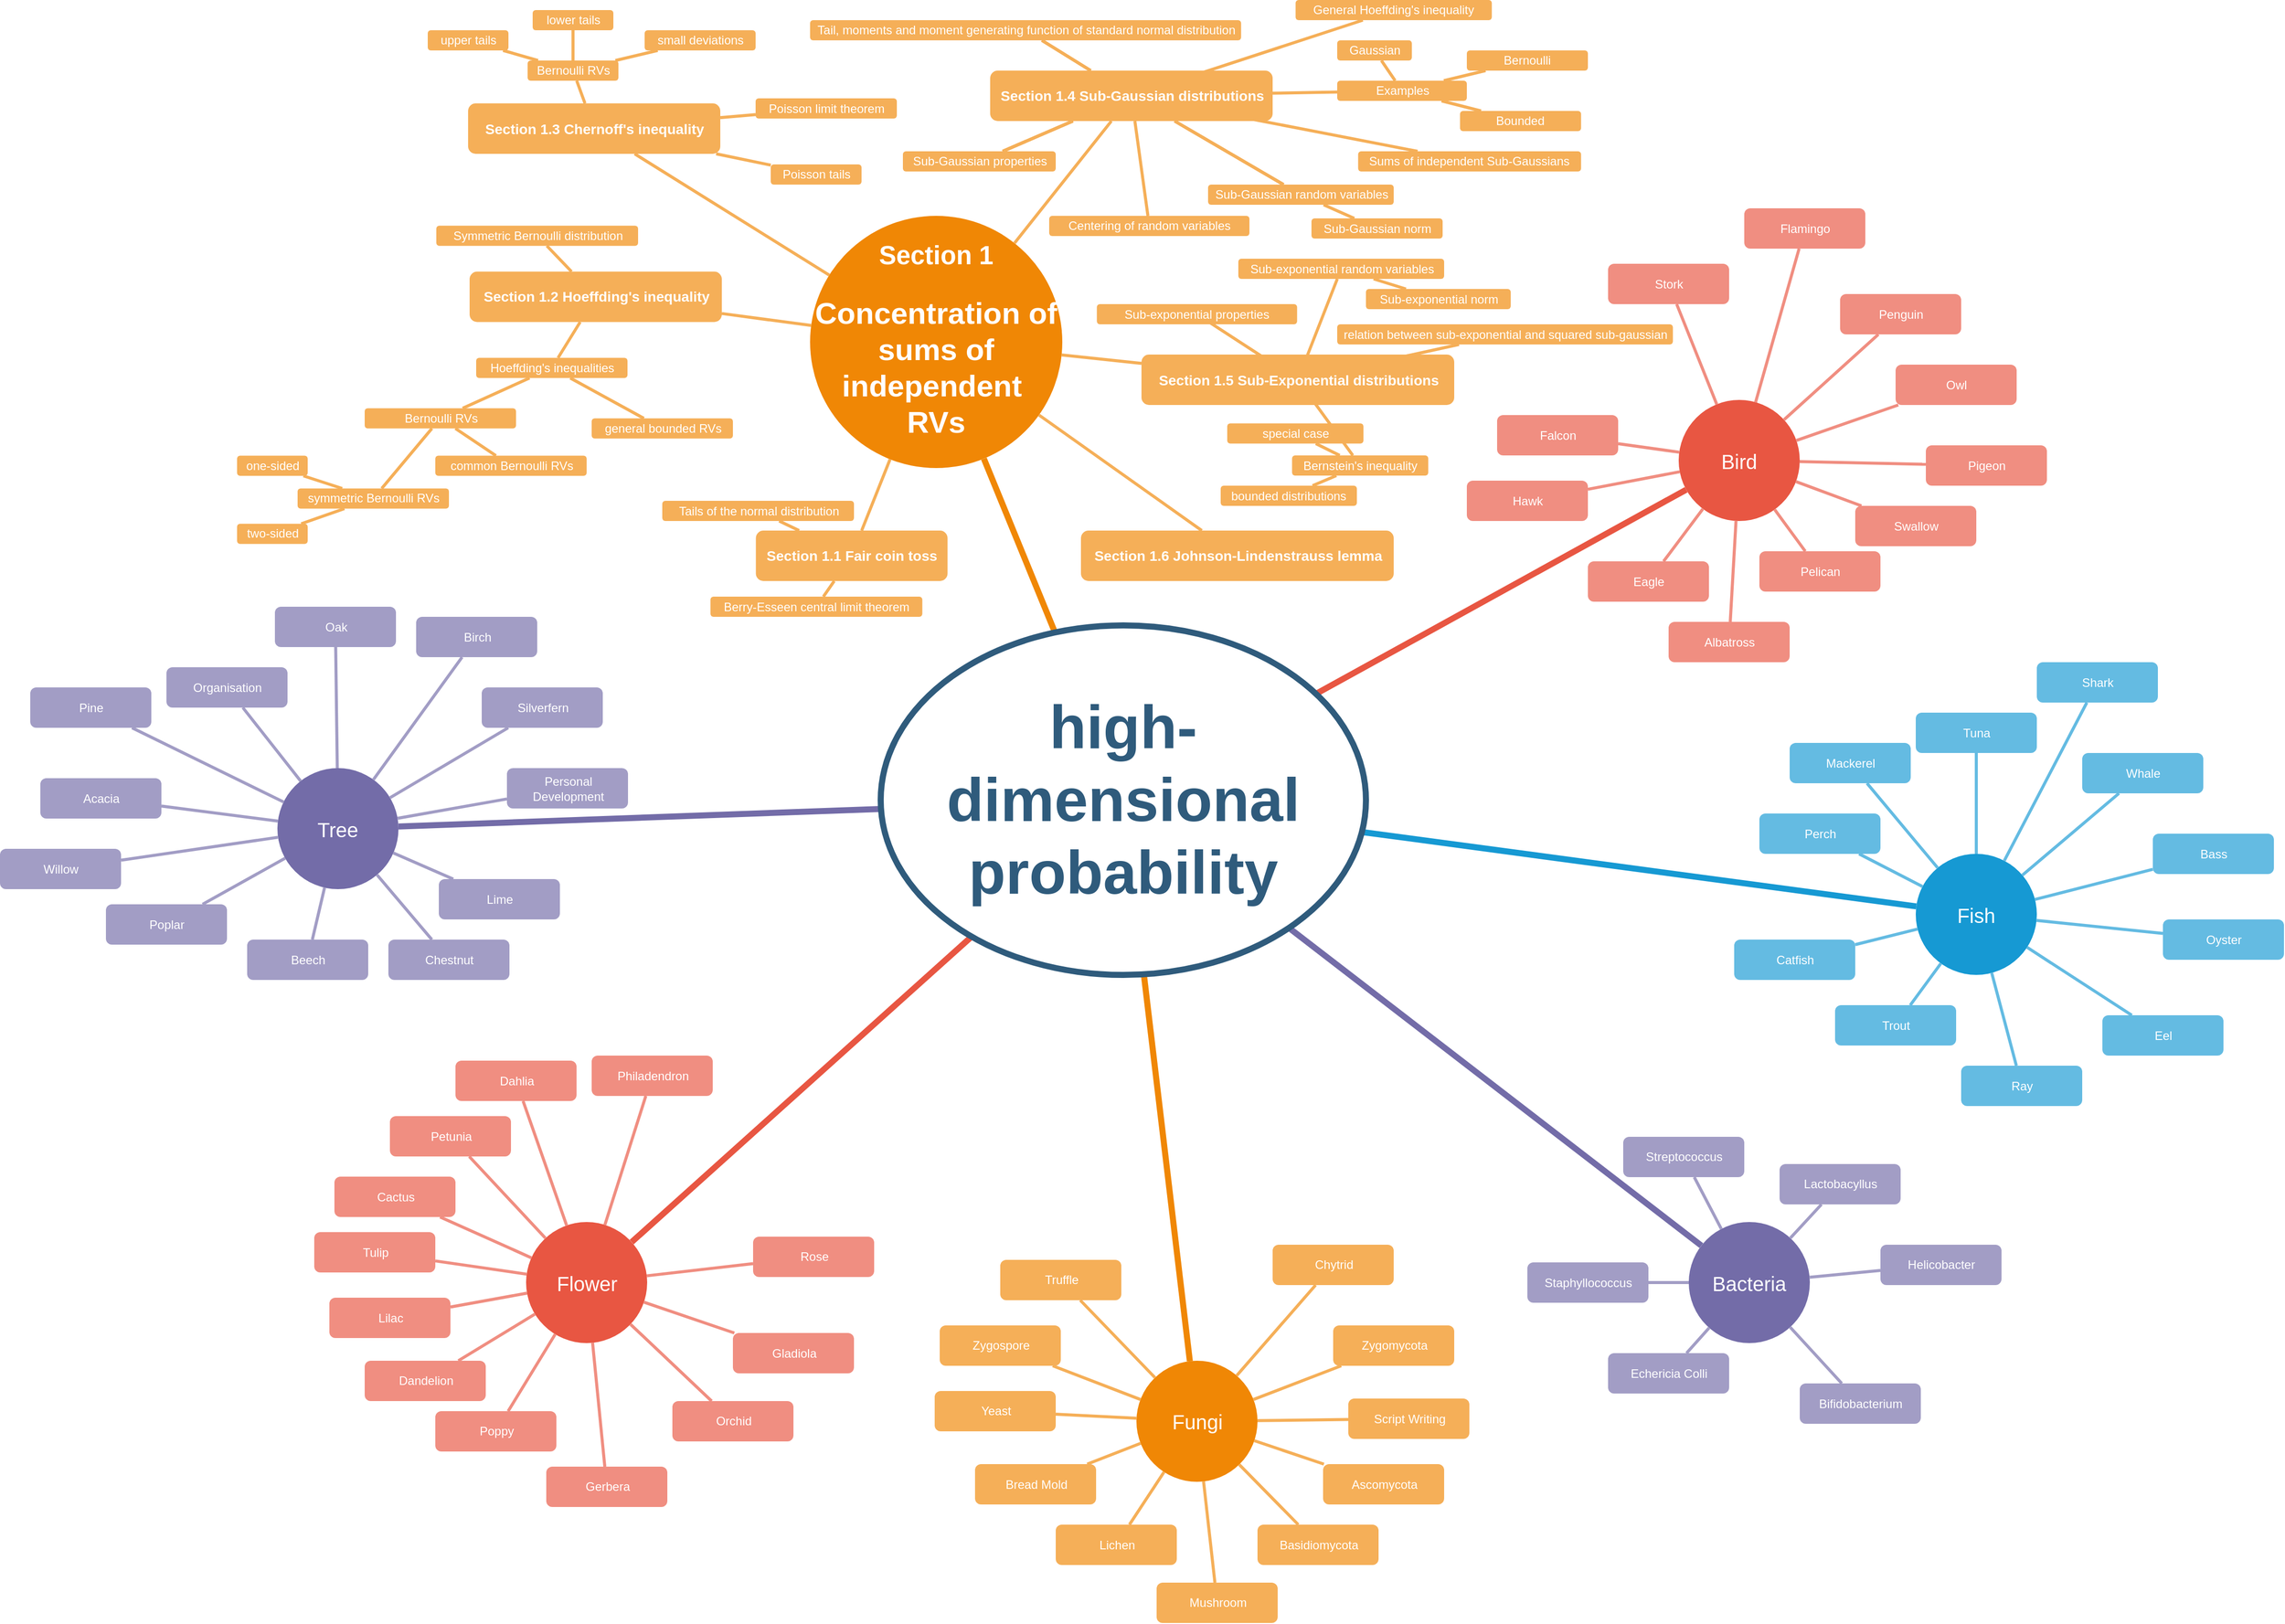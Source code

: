 <mxfile version="13.6.10" type="github">
  <diagram id="6a731a19-8d31-9384-78a2-239565b7b9f0" name="Page-1">
    <mxGraphModel dx="1989" dy="1103" grid="1" gridSize="10" guides="1" tooltips="1" connect="1" arrows="1" fold="1" page="1" pageScale="1" pageWidth="1169" pageHeight="827" background="#ffffff" math="0" shadow="0">
      <root>
        <mxCell id="0" />
        <mxCell id="1" parent="0" />
        <mxCell id="HAPoIs7WftZeYswxPthf-1596" value="" style="edgeStyle=none;orthogonalLoop=1;jettySize=auto;html=1;endArrow=none;strokeColor=#F5AF58;strokeWidth=3;fontColor=#FFFFFF;exitX=0.5;exitY=0.5;exitDx=0;exitDy=0;exitPerimeter=0;" parent="1" source="HAPoIs7WftZeYswxPthf-1572" target="HAPoIs7WftZeYswxPthf-1595" edge="1">
          <mxGeometry relative="1" as="geometry" />
        </mxCell>
        <mxCell id="HAPoIs7WftZeYswxPthf-1592" value="" style="edgeStyle=none;orthogonalLoop=1;jettySize=auto;html=1;endArrow=none;strokeColor=#F5AF58;strokeWidth=3;fontColor=#FFFFFF;exitX=0.5;exitY=0.5;exitDx=0;exitDy=0;exitPerimeter=0;" parent="1" source="HAPoIs7WftZeYswxPthf-1572" target="HAPoIs7WftZeYswxPthf-1591" edge="1">
          <mxGeometry relative="1" as="geometry" />
        </mxCell>
        <mxCell id="HAPoIs7WftZeYswxPthf-1583" style="edgeStyle=none;orthogonalLoop=1;jettySize=auto;html=1;endArrow=none;strokeColor=#F5AF58;strokeWidth=3;fontColor=#FFFFFF;entryX=0.5;entryY=0.5;entryDx=0;entryDy=0;entryPerimeter=0;exitX=0.5;exitY=0.5;exitDx=0;exitDy=0;exitPerimeter=0;" parent="1" source="HAPoIs7WftZeYswxPthf-1581" target="HAPoIs7WftZeYswxPthf-1572" edge="1">
          <mxGeometry relative="1" as="geometry" />
        </mxCell>
        <mxCell id="HAPoIs7WftZeYswxPthf-1575" value="" style="edgeStyle=none;orthogonalLoop=1;jettySize=auto;html=1;endArrow=none;strokeColor=#F5AF58;strokeWidth=3;fontColor=#FFFFFF;exitX=0.5;exitY=0.5;exitDx=0;exitDy=0;exitPerimeter=0;" parent="1" source="1396" target="HAPoIs7WftZeYswxPthf-1574" edge="1">
          <mxGeometry relative="1" as="geometry" />
        </mxCell>
        <mxCell id="HAPoIs7WftZeYswxPthf-1556" value="" style="edgeStyle=none;orthogonalLoop=1;jettySize=auto;html=1;endArrow=none;strokeColor=#F5AF58;strokeWidth=3;fontColor=#FFFFFF;exitX=0.5;exitY=0.5;exitDx=0;exitDy=0;exitPerimeter=0;" parent="1" source="1396" target="HAPoIs7WftZeYswxPthf-1555" edge="1">
          <mxGeometry relative="1" as="geometry" />
        </mxCell>
        <mxCell id="1351" value="&lt;div style=&quot;font-size: 17px&quot;&gt;&lt;h2&gt;Section 1&lt;/h2&gt;&lt;/div&gt;&lt;div&gt;&lt;h2&gt;Concentration of sums of independent&amp;nbsp; RVs&lt;/h2&gt;&lt;/div&gt;" style="ellipse;whiteSpace=wrap;html=1;shadow=0;fontFamily=Helvetica;fontSize=20;fontColor=#FFFFFF;align=center;strokeWidth=3;fillColor=#F08705;strokeColor=none;gradientColor=none;rounded=1;" parent="1" vertex="1">
          <mxGeometry x="853" y="234" width="250" height="250" as="geometry" />
        </mxCell>
        <mxCell id="1352" value="Bird" style="ellipse;whiteSpace=wrap;html=1;shadow=0;fontFamily=Helvetica;fontSize=20;fontColor=#FFFFFF;align=center;strokeWidth=3;fillColor=#E85642;strokeColor=none;rounded=1;" parent="1" vertex="1">
          <mxGeometry x="1714" y="416.5" width="120" height="120" as="geometry" />
        </mxCell>
        <mxCell id="1353" value="Fish" style="ellipse;whiteSpace=wrap;html=1;shadow=0;fontFamily=Helvetica;fontSize=20;fontColor=#FFFFFF;align=center;strokeWidth=3;fillColor=#1699D3;strokeColor=none;rounded=1;" parent="1" vertex="1">
          <mxGeometry x="1949" y="866.5" width="120" height="120" as="geometry" />
        </mxCell>
        <mxCell id="1354" value="Bacteria" style="ellipse;whiteSpace=wrap;html=1;shadow=0;fontFamily=Helvetica;fontSize=20;fontColor=#FFFFFF;align=center;strokeWidth=3;fillColor=#736ca8;strokeColor=none;rounded=1;" parent="1" vertex="1">
          <mxGeometry x="1724" y="1231.5" width="120" height="120" as="geometry" />
        </mxCell>
        <mxCell id="1355" value="Fungi" style="ellipse;whiteSpace=wrap;html=1;shadow=0;fontFamily=Helvetica;fontSize=20;fontColor=#FFFFFF;align=center;strokeWidth=3;fillColor=#F08705;strokeColor=none;rounded=1;" parent="1" vertex="1">
          <mxGeometry x="1176.5" y="1369" width="120" height="120" as="geometry" />
        </mxCell>
        <mxCell id="1356" value="Flower" style="ellipse;whiteSpace=wrap;html=1;shadow=0;fontFamily=Helvetica;fontSize=20;fontColor=#FFFFFF;align=center;strokeWidth=3;fillColor=#E85642;strokeColor=none;rounded=1;" parent="1" vertex="1">
          <mxGeometry x="571.5" y="1231.5" width="120" height="120" as="geometry" />
        </mxCell>
        <mxCell id="1357" value="&lt;h3&gt;Section 1.1 Fair coin toss&lt;/h3&gt;" style="fillColor=#f5af58;strokeColor=none;strokeWidth=3;shadow=0;html=1;fontColor=#FFFFFF;rounded=1;" parent="1" vertex="1">
          <mxGeometry x="799.25" y="546" width="190" height="50" as="geometry" />
        </mxCell>
        <mxCell id="1360" style="endArrow=none;strokeWidth=6;strokeColor=#f08705;html=1;" parent="1" source="1515" target="1351" edge="1">
          <mxGeometry relative="1" as="geometry" />
        </mxCell>
        <mxCell id="1361" style="endArrow=none;strokeWidth=6;strokeColor=#E85642;html=1;" parent="1" source="1515" target="1352" edge="1">
          <mxGeometry relative="1" as="geometry" />
        </mxCell>
        <mxCell id="1362" style="endArrow=none;strokeWidth=6;strokeColor=#1699D3;html=1;" parent="1" source="1515" target="1353" edge="1">
          <mxGeometry relative="1" as="geometry" />
        </mxCell>
        <mxCell id="1363" style="endArrow=none;strokeWidth=6;strokeColor=#736CA8;html=1;" parent="1" source="1515" target="1516" edge="1">
          <mxGeometry relative="1" as="geometry" />
        </mxCell>
        <mxCell id="1364" style="endArrow=none;strokeWidth=6;strokeColor=#736ca8;html=1;" parent="1" source="1515" target="1354" edge="1">
          <mxGeometry relative="1" as="geometry" />
        </mxCell>
        <mxCell id="1365" value="" style="edgeStyle=none;endArrow=none;strokeWidth=6;strokeColor=#F08705;html=1;" parent="1" source="1515" target="1355" edge="1">
          <mxGeometry x="194" y="286.5" width="100" height="100" as="geometry">
            <mxPoint x="194" y="386.5" as="sourcePoint" />
            <mxPoint x="294" y="286.5" as="targetPoint" />
          </mxGeometry>
        </mxCell>
        <mxCell id="1366" value="" style="edgeStyle=none;endArrow=none;strokeWidth=6;strokeColor=#E85642;html=1;" parent="1" source="1515" target="1356" edge="1">
          <mxGeometry x="194" y="286.5" width="100" height="100" as="geometry">
            <mxPoint x="194" y="386.5" as="sourcePoint" />
            <mxPoint x="294" y="286.5" as="targetPoint" />
          </mxGeometry>
        </mxCell>
        <mxCell id="1388" value="&lt;p&gt;Tails of the normal distribution&lt;/p&gt;" style="fillColor=#f5af58;strokeColor=none;strokeWidth=3;shadow=0;html=1;fontColor=#FFFFFF;rounded=1;" parent="1" vertex="1">
          <mxGeometry x="706.5" y="516.5" width="190" height="20" as="geometry" />
        </mxCell>
        <mxCell id="1390" value="&lt;h3&gt;Section 1.2 Hoeffding&#39;s inequality&lt;/h3&gt;" style="fillColor=#f5af58;strokeColor=none;strokeWidth=3;shadow=0;html=1;fontColor=#FFFFFF;rounded=1;" parent="1" vertex="1">
          <mxGeometry x="515.5" y="289.25" width="250" height="50" as="geometry" />
        </mxCell>
        <mxCell id="dRpMAYWNb-EyF7LgT5x5-1581" value="" style="edgeStyle=none;orthogonalLoop=1;jettySize=auto;html=1;endArrow=none;strokeColor=#F5AF58;strokeWidth=3;fontColor=#FFFFFF;" parent="1" source="1395" target="dRpMAYWNb-EyF7LgT5x5-1580" edge="1">
          <mxGeometry relative="1" as="geometry" />
        </mxCell>
        <mxCell id="1391" value="Symmetric Bernoulli distribution" style="fillColor=#f5af58;strokeColor=none;strokeWidth=3;shadow=0;html=1;fontColor=#FFFFFF;rounded=1;" parent="1" vertex="1">
          <mxGeometry x="482.5" y="243.75" width="200" height="20" as="geometry" />
        </mxCell>
        <mxCell id="MSrnEf6_SX1GNY-UOXhY-1545" value="" style="edgeStyle=none;orthogonalLoop=1;jettySize=auto;html=1;endArrow=none;strokeColor=#F5AF58;strokeWidth=3;fontColor=#FFFFFF;" parent="1" source="dRpMAYWNb-EyF7LgT5x5-1580" target="MSrnEf6_SX1GNY-UOXhY-1542" edge="1">
          <mxGeometry relative="1" as="geometry" />
        </mxCell>
        <mxCell id="MSrnEf6_SX1GNY-UOXhY-1548" value="" style="edgeStyle=none;orthogonalLoop=1;jettySize=auto;html=1;endArrow=none;strokeColor=#F5AF58;strokeWidth=3;fontColor=#FFFFFF;" parent="1" source="dRpMAYWNb-EyF7LgT5x5-1580" target="MSrnEf6_SX1GNY-UOXhY-1547" edge="1">
          <mxGeometry relative="1" as="geometry" />
        </mxCell>
        <mxCell id="dRpMAYWNb-EyF7LgT5x5-1580" value="Bernoulli RVs" style="fillColor=#f5af58;strokeColor=none;strokeWidth=3;shadow=0;html=1;fontColor=#FFFFFF;rounded=1;" parent="1" vertex="1">
          <mxGeometry x="573" y="80" width="90" height="20" as="geometry" />
        </mxCell>
        <mxCell id="MSrnEf6_SX1GNY-UOXhY-1550" value="" style="edgeStyle=none;orthogonalLoop=1;jettySize=auto;html=1;endArrow=none;strokeColor=#F5AF58;strokeWidth=3;fontColor=#FFFFFF;" parent="1" source="1395" target="MSrnEf6_SX1GNY-UOXhY-1549" edge="1">
          <mxGeometry relative="1" as="geometry" />
        </mxCell>
        <mxCell id="MSrnEf6_SX1GNY-UOXhY-1547" value="small deviations" style="fillColor=#f5af58;strokeColor=none;strokeWidth=3;shadow=0;html=1;fontColor=#FFFFFF;rounded=1;" parent="1" vertex="1">
          <mxGeometry x="689" y="50" width="110" height="20" as="geometry" />
        </mxCell>
        <mxCell id="MSrnEf6_SX1GNY-UOXhY-1553" value="" style="edgeStyle=none;orthogonalLoop=1;jettySize=auto;html=1;endArrow=none;strokeColor=#F5AF58;strokeWidth=3;fontColor=#FFFFFF;" parent="1" source="1395" target="MSrnEf6_SX1GNY-UOXhY-1552" edge="1">
          <mxGeometry relative="1" as="geometry" />
        </mxCell>
        <mxCell id="MSrnEf6_SX1GNY-UOXhY-1549" value="Poisson limit theorem" style="fillColor=#f5af58;strokeColor=none;strokeWidth=3;shadow=0;html=1;fontColor=#FFFFFF;rounded=1;" parent="1" vertex="1">
          <mxGeometry x="799" y="117.5" width="140" height="20" as="geometry" />
        </mxCell>
        <mxCell id="MSrnEf6_SX1GNY-UOXhY-1552" value="Poisson tails" style="fillColor=#f5af58;strokeColor=none;strokeWidth=3;shadow=0;html=1;fontColor=#FFFFFF;rounded=1;" parent="1" vertex="1">
          <mxGeometry x="814" y="183" width="90" height="20" as="geometry" />
        </mxCell>
        <mxCell id="MSrnEf6_SX1GNY-UOXhY-1544" value="lower tails" style="fillColor=#f5af58;strokeColor=none;strokeWidth=3;shadow=0;html=1;fontColor=#FFFFFF;rounded=1;" parent="1" vertex="1">
          <mxGeometry x="578" y="30" width="80" height="20" as="geometry" />
        </mxCell>
        <mxCell id="MSrnEf6_SX1GNY-UOXhY-1542" value="&lt;div&gt;upper tails&lt;/div&gt;" style="fillColor=#f5af58;strokeColor=none;strokeWidth=3;shadow=0;html=1;fontColor=#FFFFFF;rounded=1;" parent="1" vertex="1">
          <mxGeometry x="474" y="50" width="80" height="20" as="geometry" />
        </mxCell>
        <mxCell id="dRpMAYWNb-EyF7LgT5x5-1563" value="" style="edgeStyle=none;orthogonalLoop=1;jettySize=auto;html=1;endArrow=none;strokeColor=#F5AF58;strokeWidth=3;fontColor=#FFFFFF;" parent="1" source="dRpMAYWNb-EyF7LgT5x5-1555" target="dRpMAYWNb-EyF7LgT5x5-1573" edge="1">
          <mxGeometry relative="1" as="geometry" />
        </mxCell>
        <mxCell id="dRpMAYWNb-EyF7LgT5x5-1567" value="" style="edgeStyle=none;orthogonalLoop=1;jettySize=auto;html=1;endArrow=none;strokeColor=#F5AF58;strokeWidth=3;fontColor=#FFFFFF;" parent="1" source="dRpMAYWNb-EyF7LgT5x5-1555" target="dRpMAYWNb-EyF7LgT5x5-1566" edge="1">
          <mxGeometry relative="1" as="geometry" />
        </mxCell>
        <mxCell id="dRpMAYWNb-EyF7LgT5x5-1555" value="&lt;div&gt;Hoeffding&#39;s inequalities&lt;/div&gt;" style="fillColor=#f5af58;strokeColor=none;strokeWidth=3;shadow=0;html=1;fontColor=#FFFFFF;rounded=1;" parent="1" vertex="1">
          <mxGeometry x="522" y="374.75" width="150" height="20" as="geometry" />
        </mxCell>
        <mxCell id="dRpMAYWNb-EyF7LgT5x5-1566" value="&lt;div&gt;general bounded RVs&lt;/div&gt;" style="fillColor=#f5af58;strokeColor=none;strokeWidth=3;shadow=0;html=1;fontColor=#FFFFFF;rounded=1;" parent="1" vertex="1">
          <mxGeometry x="636.5" y="434.75" width="140" height="20" as="geometry" />
        </mxCell>
        <mxCell id="dRpMAYWNb-EyF7LgT5x5-1569" value="" style="edgeStyle=none;orthogonalLoop=1;jettySize=auto;html=1;endArrow=none;strokeColor=#F5AF58;strokeWidth=3;fontColor=#FFFFFF;" parent="1" source="dRpMAYWNb-EyF7LgT5x5-1562" target="dRpMAYWNb-EyF7LgT5x5-1568" edge="1">
          <mxGeometry relative="1" as="geometry" />
        </mxCell>
        <mxCell id="dRpMAYWNb-EyF7LgT5x5-1571" value="" style="edgeStyle=none;orthogonalLoop=1;jettySize=auto;html=1;endArrow=none;strokeColor=#F5AF58;strokeWidth=3;fontColor=#FFFFFF;" parent="1" source="dRpMAYWNb-EyF7LgT5x5-1562" target="dRpMAYWNb-EyF7LgT5x5-1570" edge="1">
          <mxGeometry relative="1" as="geometry" />
        </mxCell>
        <mxCell id="dRpMAYWNb-EyF7LgT5x5-1574" value="" style="edgeStyle=none;orthogonalLoop=1;jettySize=auto;html=1;endArrow=none;strokeColor=#F5AF58;strokeWidth=3;fontColor=#FFFFFF;" parent="1" source="dRpMAYWNb-EyF7LgT5x5-1562" target="dRpMAYWNb-EyF7LgT5x5-1573" edge="1">
          <mxGeometry relative="1" as="geometry">
            <mxPoint x="420" y="460.25" as="targetPoint" />
          </mxGeometry>
        </mxCell>
        <mxCell id="dRpMAYWNb-EyF7LgT5x5-1562" value="&lt;div&gt;symmetric Bernoulli RVs&lt;/div&gt;" style="fillColor=#f5af58;strokeColor=none;strokeWidth=3;shadow=0;html=1;fontColor=#FFFFFF;rounded=1;" parent="1" vertex="1">
          <mxGeometry x="345" y="504.25" width="150" height="20" as="geometry" />
        </mxCell>
        <mxCell id="dRpMAYWNb-EyF7LgT5x5-1577" value="" style="edgeStyle=none;orthogonalLoop=1;jettySize=auto;html=1;endArrow=none;strokeColor=#F5AF58;strokeWidth=3;fontColor=#FFFFFF;" parent="1" source="dRpMAYWNb-EyF7LgT5x5-1573" target="dRpMAYWNb-EyF7LgT5x5-1576" edge="1">
          <mxGeometry relative="1" as="geometry" />
        </mxCell>
        <mxCell id="dRpMAYWNb-EyF7LgT5x5-1573" value="&lt;div&gt;Bernoulli RVs&lt;/div&gt;" style="fillColor=#f5af58;strokeColor=none;strokeWidth=3;shadow=0;html=1;fontColor=#FFFFFF;rounded=1;" parent="1" vertex="1">
          <mxGeometry x="411.5" y="424.75" width="150" height="20" as="geometry" />
        </mxCell>
        <mxCell id="dRpMAYWNb-EyF7LgT5x5-1576" value="common Bernoulli RVs" style="fillColor=#f5af58;strokeColor=none;strokeWidth=3;shadow=0;html=1;fontColor=#FFFFFF;rounded=1;" parent="1" vertex="1">
          <mxGeometry x="481.5" y="471.75" width="150" height="20" as="geometry" />
        </mxCell>
        <mxCell id="dRpMAYWNb-EyF7LgT5x5-1570" value="two-sided" style="fillColor=#f5af58;strokeColor=none;strokeWidth=3;shadow=0;html=1;fontColor=#FFFFFF;rounded=1;" parent="1" vertex="1">
          <mxGeometry x="285" y="539.25" width="70" height="20" as="geometry" />
        </mxCell>
        <mxCell id="dRpMAYWNb-EyF7LgT5x5-1568" value="one-sided" style="fillColor=#f5af58;strokeColor=none;strokeWidth=3;shadow=0;html=1;fontColor=#FFFFFF;rounded=1;" parent="1" vertex="1">
          <mxGeometry x="285" y="471.75" width="70" height="20" as="geometry" />
        </mxCell>
        <mxCell id="dRpMAYWNb-EyF7LgT5x5-1552" value="&lt;p&gt;Berry-Esseen central limit theorem&lt;/p&gt;" style="fillColor=#f5af58;strokeColor=none;strokeWidth=3;shadow=0;html=1;fontColor=#FFFFFF;rounded=1;" parent="1" vertex="1">
          <mxGeometry x="754.25" y="611.5" width="210" height="20" as="geometry" />
        </mxCell>
        <mxCell id="1395" value="&lt;h3&gt;Section 1.3 Chernoff&#39;s inequality&lt;/h3&gt;" style="fillColor=#f5af58;strokeColor=none;strokeWidth=3;shadow=0;html=1;fontColor=#FFFFFF;rounded=1;" parent="1" vertex="1">
          <mxGeometry x="514" y="122.5" width="250" height="50" as="geometry" />
        </mxCell>
        <mxCell id="HAPoIs7WftZeYswxPthf-1542" value="" style="edgeStyle=none;orthogonalLoop=1;jettySize=auto;html=1;endArrow=none;strokeColor=#F5AF58;strokeWidth=3;" parent="1" source="1396" target="MSrnEf6_SX1GNY-UOXhY-1554" edge="1">
          <mxGeometry relative="1" as="geometry" />
        </mxCell>
        <mxCell id="HAPoIs7WftZeYswxPthf-1544" value="" style="edgeStyle=none;orthogonalLoop=1;jettySize=auto;html=1;endArrow=none;strokeColor=#F5AF58;strokeWidth=3;" parent="1" source="1396" target="HAPoIs7WftZeYswxPthf-1543" edge="1">
          <mxGeometry relative="1" as="geometry" />
        </mxCell>
        <mxCell id="HAPoIs7WftZeYswxPthf-1552" value="" style="edgeStyle=none;orthogonalLoop=1;jettySize=auto;html=1;endArrow=none;strokeColor=#F5AF58;strokeWidth=3;fontColor=#FFFFFF;" parent="1" source="1396" target="1397" edge="1">
          <mxGeometry relative="1" as="geometry" />
        </mxCell>
        <mxCell id="HAPoIs7WftZeYswxPthf-1553" value="" style="edgeStyle=none;orthogonalLoop=1;jettySize=auto;html=1;endArrow=none;strokeColor=#F5AF58;strokeWidth=3;fontColor=#FFFFFF;" parent="1" source="1396" target="1398" edge="1">
          <mxGeometry relative="1" as="geometry" />
        </mxCell>
        <mxCell id="HAPoIs7WftZeYswxPthf-1554" value="" style="edgeStyle=none;orthogonalLoop=1;jettySize=auto;html=1;endArrow=none;strokeColor=#F5AF58;strokeWidth=3;fontColor=#FFFFFF;" parent="1" source="1396" target="1397" edge="1">
          <mxGeometry relative="1" as="geometry" />
        </mxCell>
        <mxCell id="HAPoIs7WftZeYswxPthf-1558" value="" style="edgeStyle=none;orthogonalLoop=1;jettySize=auto;html=1;endArrow=none;strokeColor=#F5AF58;strokeWidth=3;fontColor=#FFFFFF;" parent="1" source="1396" target="MSrnEf6_SX1GNY-UOXhY-1554" edge="1">
          <mxGeometry relative="1" as="geometry" />
        </mxCell>
        <mxCell id="HAPoIs7WftZeYswxPthf-1560" value="" style="edgeStyle=none;orthogonalLoop=1;jettySize=auto;html=1;endArrow=none;strokeColor=#F5AF58;strokeWidth=3;fontColor=#FFFFFF;" parent="1" source="1396" target="HAPoIs7WftZeYswxPthf-1559" edge="1">
          <mxGeometry relative="1" as="geometry" />
        </mxCell>
        <mxCell id="HAPoIs7WftZeYswxPthf-1568" value="" style="edgeStyle=none;orthogonalLoop=1;jettySize=auto;html=1;endArrow=none;strokeColor=#F5AF58;strokeWidth=3;fontColor=#FFFFFF;" parent="1" source="1396" target="1398" edge="1">
          <mxGeometry relative="1" as="geometry" />
        </mxCell>
        <mxCell id="HAPoIs7WftZeYswxPthf-1569" value="" style="edgeStyle=none;orthogonalLoop=1;jettySize=auto;html=1;endArrow=none;strokeColor=#F5AF58;strokeWidth=3;fontColor=#FFFFFF;" parent="1" source="1396" target="1398" edge="1">
          <mxGeometry relative="1" as="geometry" />
        </mxCell>
        <mxCell id="HAPoIs7WftZeYswxPthf-1573" value="" style="edgeStyle=none;orthogonalLoop=1;jettySize=auto;html=1;endArrow=none;strokeColor=#F5AF58;strokeWidth=3;fontColor=#FFFFFF;" parent="1" source="1351" target="HAPoIs7WftZeYswxPthf-1572" edge="1">
          <mxGeometry relative="1" as="geometry" />
        </mxCell>
        <mxCell id="1396" value="&lt;h3&gt;Section 1.4 Sub-Gaussian distributions&lt;/h3&gt;" style="fillColor=#f5af58;strokeColor=none;strokeWidth=3;shadow=0;html=1;fontColor=#FFFFFF;rounded=1;" parent="1" vertex="1">
          <mxGeometry x="1031.5" y="90" width="280" height="50" as="geometry" />
        </mxCell>
        <mxCell id="MSrnEf6_SX1GNY-UOXhY-1555" value="" style="edgeStyle=none;orthogonalLoop=1;jettySize=auto;html=1;endArrow=none;strokeColor=#F5AF58;strokeWidth=3;fontColor=#FFFFFF;" parent="1" source="1396" target="MSrnEf6_SX1GNY-UOXhY-1554" edge="1">
          <mxGeometry relative="1" as="geometry" />
        </mxCell>
        <mxCell id="1397" value="Tail, moments and moment generating function of standard normal distribution" style="fillColor=#f5af58;strokeColor=none;strokeWidth=3;shadow=0;html=1;fontColor=#FFFFFF;rounded=1;" parent="1" vertex="1">
          <mxGeometry x="853" y="40" width="427.25" height="20" as="geometry" />
        </mxCell>
        <mxCell id="HAPoIs7WftZeYswxPthf-1586" value="" style="edgeStyle=none;orthogonalLoop=1;jettySize=auto;html=1;endArrow=none;strokeColor=#F5AF58;strokeWidth=3;fontColor=#FFFFFF;exitX=0.5;exitY=0.5;exitDx=0;exitDy=0;exitPerimeter=0;" parent="1" source="HAPoIs7WftZeYswxPthf-1572" target="HAPoIs7WftZeYswxPthf-1585" edge="1">
          <mxGeometry relative="1" as="geometry" />
        </mxCell>
        <mxCell id="HAPoIs7WftZeYswxPthf-1588" value="" style="edgeStyle=none;orthogonalLoop=1;jettySize=auto;html=1;endArrow=none;strokeColor=#F5AF58;strokeWidth=3;fontColor=#FFFFFF;" parent="1" source="MSrnEf6_SX1GNY-UOXhY-1554" target="HAPoIs7WftZeYswxPthf-1587" edge="1">
          <mxGeometry relative="1" as="geometry" />
        </mxCell>
        <mxCell id="MSrnEf6_SX1GNY-UOXhY-1554" value="Sub-Gaussian random variables" style="fillColor=#f5af58;strokeColor=none;strokeWidth=3;shadow=0;html=1;fontColor=#FFFFFF;rounded=1;" parent="1" vertex="1">
          <mxGeometry x="1247.5" y="203" width="184" height="20" as="geometry" />
        </mxCell>
        <mxCell id="1398" value="Sub-Gaussian properties" style="fillColor=#f5af58;strokeColor=none;strokeWidth=3;shadow=0;html=1;fontColor=#FFFFFF;rounded=1;" parent="1" vertex="1">
          <mxGeometry x="945" y="170" width="151.5" height="20" as="geometry" />
        </mxCell>
        <mxCell id="1399" value="" style="edgeStyle=none;endArrow=none;strokeWidth=3;strokeColor=#F5AF58;html=1;" parent="1" source="1351" target="1357" edge="1">
          <mxGeometry x="-213.5" y="95.5" width="100" height="100" as="geometry">
            <mxPoint x="872.58" y="438.504" as="sourcePoint" />
            <mxPoint x="-113.5" y="95.5" as="targetPoint" />
          </mxGeometry>
        </mxCell>
        <mxCell id="1400" value="" style="edgeStyle=none;endArrow=none;strokeWidth=3;strokeColor=#F5AF58;html=1;" parent="1" source="1357" target="1388" edge="1">
          <mxGeometry x="23.75" y="145" width="100" height="100" as="geometry">
            <mxPoint x="1079.144" y="446.831" as="sourcePoint" />
            <mxPoint x="123.75" y="145" as="targetPoint" />
          </mxGeometry>
        </mxCell>
        <mxCell id="1401" value="" style="edgeStyle=none;endArrow=none;strokeWidth=3;strokeColor=#F5AF58;html=1;" parent="1" source="1357" target="dRpMAYWNb-EyF7LgT5x5-1552" edge="1">
          <mxGeometry x="23.75" y="145" width="100" height="100" as="geometry">
            <mxPoint x="1070.384" y="408.925" as="sourcePoint" />
            <mxPoint x="853.833" y="611.5" as="targetPoint" />
          </mxGeometry>
        </mxCell>
        <mxCell id="1402" value="" style="edgeStyle=none;endArrow=none;strokeWidth=3;strokeColor=#F5AF58;html=1;" parent="1" source="1351" target="1390" edge="1">
          <mxGeometry x="-213.5" y="95.5" width="100" height="100" as="geometry">
            <mxPoint x="838.645" y="319.215" as="sourcePoint" />
            <mxPoint x="-113.5" y="95.5" as="targetPoint" />
          </mxGeometry>
        </mxCell>
        <mxCell id="1403" value="" style="edgeStyle=none;endArrow=none;strokeWidth=3;strokeColor=#F5AF58;html=1;" parent="1" source="1390" target="1391" edge="1">
          <mxGeometry x="-153.5" y="148.75" width="100" height="100" as="geometry">
            <mxPoint x="919.915" y="335.161" as="sourcePoint" />
            <mxPoint x="-53.5" y="148.75" as="targetPoint" />
          </mxGeometry>
        </mxCell>
        <mxCell id="1407" value="" style="edgeStyle=none;endArrow=none;strokeWidth=3;strokeColor=#F5AF58;html=1;" parent="1" source="1351" target="1395" edge="1">
          <mxGeometry x="-183.5" y="95.5" width="100" height="100" as="geometry">
            <mxPoint x="-183.5" y="195.5" as="sourcePoint" />
            <mxPoint x="-83.5" y="95.5" as="targetPoint" />
          </mxGeometry>
        </mxCell>
        <mxCell id="1408" value="" style="edgeStyle=none;endArrow=none;strokeWidth=3;strokeColor=#F5AF58;html=1;" parent="1" source="1351" target="1396" edge="1">
          <mxGeometry x="-183.5" y="95.5" width="100" height="100" as="geometry">
            <mxPoint x="-183.5" y="195.5" as="sourcePoint" />
            <mxPoint x="-83.5" y="95.5" as="targetPoint" />
          </mxGeometry>
        </mxCell>
        <mxCell id="1409" value="" style="edgeStyle=none;endArrow=none;strokeWidth=3;strokeColor=#F5AF58;html=1;" parent="1" source="1396" target="1397" edge="1">
          <mxGeometry x="-347.75" y="-153" width="100" height="100" as="geometry">
            <mxPoint x="-347.75" y="-53" as="sourcePoint" />
            <mxPoint x="-247.75" y="-153" as="targetPoint" />
          </mxGeometry>
        </mxCell>
        <mxCell id="1410" value="" style="edgeStyle=none;endArrow=none;strokeWidth=3;strokeColor=#F5AF58;html=1;" parent="1" source="1396" target="1398" edge="1">
          <mxGeometry x="-347.75" y="-153" width="100" height="100" as="geometry">
            <mxPoint x="-347.75" y="-53" as="sourcePoint" />
            <mxPoint x="-247.75" y="-153" as="targetPoint" />
          </mxGeometry>
        </mxCell>
        <mxCell id="1411" value="Eagle" style="fillColor=#f08e81;strokeColor=none;strokeWidth=3;shadow=0;html=1;fontColor=#FFFFFF;rounded=1;" parent="1" vertex="1">
          <mxGeometry x="1624" y="576.5" width="120" height="40" as="geometry" />
        </mxCell>
        <mxCell id="1412" value="Pigeon" style="fillColor=#f08e81;strokeColor=none;strokeWidth=3;shadow=0;html=1;fontColor=#FFFFFF;rounded=1;" parent="1" vertex="1">
          <mxGeometry x="1959" y="461.5" width="120" height="40" as="geometry" />
        </mxCell>
        <mxCell id="1413" value="Hawk" style="fillColor=#f08e81;strokeColor=none;strokeWidth=3;shadow=0;html=1;fontColor=#FFFFFF;rounded=1;" parent="1" vertex="1">
          <mxGeometry x="1504" y="496.5" width="120" height="40" as="geometry" />
        </mxCell>
        <mxCell id="1414" value="Falcon" style="fillColor=#f08e81;strokeColor=none;strokeWidth=3;shadow=0;html=1;fontColor=#FFFFFF;rounded=1;" parent="1" vertex="1">
          <mxGeometry x="1534" y="431.5" width="120" height="40" as="geometry" />
        </mxCell>
        <mxCell id="1416" value="Stork" style="fillColor=#f08e81;strokeColor=none;strokeWidth=3;shadow=0;html=1;fontColor=#FFFFFF;rounded=1;" parent="1" vertex="1">
          <mxGeometry x="1644" y="281.5" width="120" height="40" as="geometry" />
        </mxCell>
        <mxCell id="1417" value="Flamingo" style="fillColor=#f08e81;strokeColor=none;strokeWidth=3;shadow=0;html=1;fontColor=#FFFFFF;rounded=1;" parent="1" vertex="1">
          <mxGeometry x="1779" y="226.5" width="120" height="40" as="geometry" />
        </mxCell>
        <mxCell id="1418" value="Penguin" style="fillColor=#f08e81;strokeColor=none;strokeWidth=3;shadow=0;html=1;fontColor=#FFFFFF;rounded=1;" parent="1" vertex="1">
          <mxGeometry x="1874" y="311.5" width="120" height="40" as="geometry" />
        </mxCell>
        <mxCell id="1419" value="Owl" style="fillColor=#f08e81;strokeColor=none;strokeWidth=3;shadow=0;html=1;fontColor=#FFFFFF;rounded=1;" parent="1" vertex="1">
          <mxGeometry x="1929" y="381.5" width="120" height="40" as="geometry" />
        </mxCell>
        <mxCell id="1420" value="Albatross" style="fillColor=#f08e81;strokeColor=none;strokeWidth=3;shadow=0;html=1;fontColor=#FFFFFF;rounded=1;" parent="1" vertex="1">
          <mxGeometry x="1704" y="636.5" width="120" height="40" as="geometry" />
        </mxCell>
        <mxCell id="1421" value="Pelican" style="fillColor=#f08e81;strokeColor=none;strokeWidth=3;shadow=0;html=1;fontColor=#FFFFFF;rounded=1;" parent="1" vertex="1">
          <mxGeometry x="1794" y="566.5" width="120" height="40" as="geometry" />
        </mxCell>
        <mxCell id="1422" value="Swallow" style="fillColor=#f08e81;strokeColor=none;strokeWidth=3;shadow=0;html=1;fontColor=#FFFFFF;rounded=1;" parent="1" vertex="1">
          <mxGeometry x="1889" y="521.5" width="120" height="40" as="geometry" />
        </mxCell>
        <mxCell id="1423" value="" style="edgeStyle=none;endArrow=none;strokeWidth=3;strokeColor=#F08E81;html=1;" parent="1" source="1352" target="1411" edge="1">
          <mxGeometry x="44" y="166.5" width="100" height="100" as="geometry">
            <mxPoint x="44" y="266.5" as="sourcePoint" />
            <mxPoint x="144" y="166.5" as="targetPoint" />
          </mxGeometry>
        </mxCell>
        <mxCell id="1424" value="" style="edgeStyle=none;endArrow=none;strokeWidth=3;strokeColor=#F08E81;html=1;" parent="1" source="1352" target="1413" edge="1">
          <mxGeometry x="44" y="166.5" width="100" height="100" as="geometry">
            <mxPoint x="44" y="266.5" as="sourcePoint" />
            <mxPoint x="144" y="166.5" as="targetPoint" />
          </mxGeometry>
        </mxCell>
        <mxCell id="1425" value="" style="edgeStyle=none;endArrow=none;strokeWidth=3;strokeColor=#F08E81;html=1;" parent="1" source="1352" target="1414" edge="1">
          <mxGeometry x="44" y="166.5" width="100" height="100" as="geometry">
            <mxPoint x="44" y="266.5" as="sourcePoint" />
            <mxPoint x="144" y="166.5" as="targetPoint" />
          </mxGeometry>
        </mxCell>
        <mxCell id="1427" value="" style="edgeStyle=none;endArrow=none;strokeWidth=3;strokeColor=#F08E81;html=1;" parent="1" source="1352" target="1416" edge="1">
          <mxGeometry x="44" y="166.5" width="100" height="100" as="geometry">
            <mxPoint x="44" y="266.5" as="sourcePoint" />
            <mxPoint x="144" y="166.5" as="targetPoint" />
          </mxGeometry>
        </mxCell>
        <mxCell id="1428" value="" style="edgeStyle=none;endArrow=none;strokeWidth=3;strokeColor=#F08E81;html=1;" parent="1" source="1352" target="1417" edge="1">
          <mxGeometry x="44" y="166.5" width="100" height="100" as="geometry">
            <mxPoint x="44" y="266.5" as="sourcePoint" />
            <mxPoint x="144" y="166.5" as="targetPoint" />
          </mxGeometry>
        </mxCell>
        <mxCell id="1429" value="" style="edgeStyle=none;endArrow=none;strokeWidth=3;strokeColor=#F08E81;html=1;" parent="1" source="1352" target="1418" edge="1">
          <mxGeometry x="44" y="166.5" width="100" height="100" as="geometry">
            <mxPoint x="44" y="266.5" as="sourcePoint" />
            <mxPoint x="144" y="166.5" as="targetPoint" />
          </mxGeometry>
        </mxCell>
        <mxCell id="1430" value="" style="edgeStyle=none;endArrow=none;strokeWidth=3;strokeColor=#F08E81;html=1;" parent="1" source="1352" target="1419" edge="1">
          <mxGeometry x="44" y="166.5" width="100" height="100" as="geometry">
            <mxPoint x="44" y="266.5" as="sourcePoint" />
            <mxPoint x="144" y="166.5" as="targetPoint" />
          </mxGeometry>
        </mxCell>
        <mxCell id="1431" value="" style="edgeStyle=none;endArrow=none;strokeWidth=3;strokeColor=#F08E81;html=1;" parent="1" source="1352" target="1412" edge="1">
          <mxGeometry x="44" y="166.5" width="100" height="100" as="geometry">
            <mxPoint x="44" y="266.5" as="sourcePoint" />
            <mxPoint x="144" y="166.5" as="targetPoint" />
          </mxGeometry>
        </mxCell>
        <mxCell id="1432" value="" style="edgeStyle=none;endArrow=none;strokeWidth=3;strokeColor=#F08E81;html=1;" parent="1" source="1352" target="1422" edge="1">
          <mxGeometry x="44" y="166.5" width="100" height="100" as="geometry">
            <mxPoint x="44" y="266.5" as="sourcePoint" />
            <mxPoint x="144" y="166.5" as="targetPoint" />
          </mxGeometry>
        </mxCell>
        <mxCell id="1433" value="" style="edgeStyle=none;endArrow=none;strokeWidth=3;strokeColor=#F08E81;html=1;" parent="1" source="1352" target="1421" edge="1">
          <mxGeometry x="44" y="166.5" width="100" height="100" as="geometry">
            <mxPoint x="44" y="266.5" as="sourcePoint" />
            <mxPoint x="144" y="166.5" as="targetPoint" />
          </mxGeometry>
        </mxCell>
        <mxCell id="1434" value="" style="edgeStyle=none;endArrow=none;strokeWidth=3;strokeColor=#F08E81;html=1;" parent="1" source="1352" target="1420" edge="1">
          <mxGeometry x="44" y="166.5" width="100" height="100" as="geometry">
            <mxPoint x="44" y="266.5" as="sourcePoint" />
            <mxPoint x="144" y="166.5" as="targetPoint" />
          </mxGeometry>
        </mxCell>
        <mxCell id="1435" value="Perch" style="fillColor=#64BBE2;strokeColor=none;strokeWidth=3;shadow=0;html=1;fontColor=#FFFFFF;rounded=1;" parent="1" vertex="1">
          <mxGeometry x="1794" y="826.5" width="120" height="40" as="geometry" />
        </mxCell>
        <mxCell id="1436" value="Mackerel" style="fillColor=#64BBE2;strokeColor=none;strokeWidth=3;shadow=0;html=1;fontColor=#FFFFFF;rounded=1;" parent="1" vertex="1">
          <mxGeometry x="1824" y="756.5" width="120" height="40" as="geometry" />
        </mxCell>
        <mxCell id="1437" value="Tuna" style="fillColor=#64BBE2;strokeColor=none;strokeWidth=3;shadow=0;html=1;fontColor=#FFFFFF;rounded=1;" parent="1" vertex="1">
          <mxGeometry x="1949" y="726.5" width="120" height="40" as="geometry" />
        </mxCell>
        <mxCell id="1438" value="Shark" style="fillColor=#64BBE2;strokeColor=none;strokeWidth=3;shadow=0;html=1;fontColor=#FFFFFF;rounded=1;" parent="1" vertex="1">
          <mxGeometry x="2069" y="676.5" width="120" height="40" as="geometry" />
        </mxCell>
        <mxCell id="1439" value="Whale" style="fillColor=#64BBE2;strokeColor=none;strokeWidth=3;shadow=0;html=1;fontColor=#FFFFFF;rounded=1;" parent="1" vertex="1">
          <mxGeometry x="2114" y="766.5" width="120" height="40" as="geometry" />
        </mxCell>
        <mxCell id="1440" value="Bass" style="fillColor=#64BBE2;strokeColor=none;strokeWidth=3;shadow=0;html=1;fontColor=#FFFFFF;rounded=1;" parent="1" vertex="1">
          <mxGeometry x="2184" y="846.5" width="120" height="40" as="geometry" />
        </mxCell>
        <mxCell id="1441" value="Eel" style="fillColor=#64BBE2;strokeColor=none;strokeWidth=3;shadow=0;html=1;fontColor=#FFFFFF;rounded=1;" parent="1" vertex="1">
          <mxGeometry x="2134" y="1026.5" width="120" height="40" as="geometry" />
        </mxCell>
        <mxCell id="1442" value="Oyster" style="fillColor=#64BBE2;strokeColor=none;strokeWidth=3;shadow=0;html=1;fontColor=#FFFFFF;rounded=1;" parent="1" vertex="1">
          <mxGeometry x="2194" y="931.5" width="120" height="40" as="geometry" />
        </mxCell>
        <mxCell id="1443" value="Ray" style="fillColor=#64BBE2;strokeColor=none;strokeWidth=3;shadow=0;html=1;fontColor=#FFFFFF;rounded=1;" parent="1" vertex="1">
          <mxGeometry x="1994" y="1076.5" width="120" height="40" as="geometry" />
        </mxCell>
        <mxCell id="1444" value="Trout" style="fillColor=#64BBE2;strokeColor=none;strokeWidth=3;shadow=0;html=1;fontColor=#FFFFFF;rounded=1;" parent="1" vertex="1">
          <mxGeometry x="1869" y="1016.5" width="120" height="40" as="geometry" />
        </mxCell>
        <mxCell id="1445" value="Catfish" style="fillColor=#64BBE2;strokeColor=none;strokeWidth=3;shadow=0;html=1;fontColor=#FFFFFF;rounded=1;" parent="1" vertex="1">
          <mxGeometry x="1769" y="951.5" width="120" height="40" as="geometry" />
        </mxCell>
        <mxCell id="1446" value="" style="edgeStyle=none;endArrow=none;strokeWidth=3;strokeColor=#64BBE2;html=1;" parent="1" source="1353" target="1435" edge="1">
          <mxGeometry x="-11" y="256.5" width="100" height="100" as="geometry">
            <mxPoint x="-11" y="356.5" as="sourcePoint" />
            <mxPoint x="89" y="256.5" as="targetPoint" />
          </mxGeometry>
        </mxCell>
        <mxCell id="1447" value="" style="edgeStyle=none;endArrow=none;strokeWidth=3;strokeColor=#64BBE2;html=1;" parent="1" source="1353" target="1436" edge="1">
          <mxGeometry x="-11" y="256.5" width="100" height="100" as="geometry">
            <mxPoint x="-11" y="356.5" as="sourcePoint" />
            <mxPoint x="89" y="256.5" as="targetPoint" />
          </mxGeometry>
        </mxCell>
        <mxCell id="1448" value="" style="edgeStyle=none;endArrow=none;strokeWidth=3;strokeColor=#64BBE2;html=1;" parent="1" source="1353" target="1437" edge="1">
          <mxGeometry x="-11" y="256.5" width="100" height="100" as="geometry">
            <mxPoint x="-11" y="356.5" as="sourcePoint" />
            <mxPoint x="89" y="256.5" as="targetPoint" />
          </mxGeometry>
        </mxCell>
        <mxCell id="1449" value="" style="edgeStyle=none;endArrow=none;strokeWidth=3;strokeColor=#64BBE2;html=1;" parent="1" source="1353" target="1438" edge="1">
          <mxGeometry x="-11" y="256.5" width="100" height="100" as="geometry">
            <mxPoint x="-11" y="356.5" as="sourcePoint" />
            <mxPoint x="89" y="256.5" as="targetPoint" />
          </mxGeometry>
        </mxCell>
        <mxCell id="1450" value="" style="edgeStyle=none;endArrow=none;strokeWidth=3;strokeColor=#64BBE2;html=1;" parent="1" source="1353" target="1439" edge="1">
          <mxGeometry x="-11" y="256.5" width="100" height="100" as="geometry">
            <mxPoint x="-11" y="356.5" as="sourcePoint" />
            <mxPoint x="89" y="256.5" as="targetPoint" />
          </mxGeometry>
        </mxCell>
        <mxCell id="1451" value="" style="edgeStyle=none;endArrow=none;strokeWidth=3;strokeColor=#64BBE2;html=1;" parent="1" source="1353" target="1440" edge="1">
          <mxGeometry x="-11" y="256.5" width="100" height="100" as="geometry">
            <mxPoint x="-11" y="356.5" as="sourcePoint" />
            <mxPoint x="89" y="256.5" as="targetPoint" />
          </mxGeometry>
        </mxCell>
        <mxCell id="1452" value="" style="edgeStyle=none;endArrow=none;strokeWidth=3;strokeColor=#64BBE2;html=1;" parent="1" source="1353" target="1442" edge="1">
          <mxGeometry x="-11" y="256.5" width="100" height="100" as="geometry">
            <mxPoint x="-11" y="356.5" as="sourcePoint" />
            <mxPoint x="89" y="256.5" as="targetPoint" />
          </mxGeometry>
        </mxCell>
        <mxCell id="1453" value="" style="edgeStyle=none;endArrow=none;strokeWidth=3;strokeColor=#64BBE2;html=1;" parent="1" source="1353" target="1441" edge="1">
          <mxGeometry x="-11" y="256.5" width="100" height="100" as="geometry">
            <mxPoint x="-11" y="356.5" as="sourcePoint" />
            <mxPoint x="89" y="256.5" as="targetPoint" />
          </mxGeometry>
        </mxCell>
        <mxCell id="1454" value="" style="edgeStyle=none;endArrow=none;strokeWidth=3;strokeColor=#64BBE2;html=1;" parent="1" source="1353" target="1443" edge="1">
          <mxGeometry x="-11" y="256.5" width="100" height="100" as="geometry">
            <mxPoint x="-11" y="356.5" as="sourcePoint" />
            <mxPoint x="89" y="256.5" as="targetPoint" />
          </mxGeometry>
        </mxCell>
        <mxCell id="1455" value="" style="edgeStyle=none;endArrow=none;strokeWidth=3;strokeColor=#64BBE2;html=1;" parent="1" source="1353" target="1444" edge="1">
          <mxGeometry x="-11" y="256.5" width="100" height="100" as="geometry">
            <mxPoint x="-11" y="356.5" as="sourcePoint" />
            <mxPoint x="89" y="256.5" as="targetPoint" />
          </mxGeometry>
        </mxCell>
        <mxCell id="1456" value="" style="edgeStyle=none;endArrow=none;strokeWidth=3;strokeColor=#64BBE2;html=1;" parent="1" source="1353" target="1445" edge="1">
          <mxGeometry x="-11" y="256.5" width="100" height="100" as="geometry">
            <mxPoint x="-11" y="356.5" as="sourcePoint" />
            <mxPoint x="89" y="256.5" as="targetPoint" />
          </mxGeometry>
        </mxCell>
        <mxCell id="1457" value="Streptococcus" style="fillColor=#a29dc5;strokeColor=none;strokeWidth=3;shadow=0;html=1;fontColor=#FFFFFF;rounded=1;" parent="1" vertex="1">
          <mxGeometry x="1659" y="1147" width="120" height="40" as="geometry" />
        </mxCell>
        <mxCell id="1458" value="Echericia Colli" style="fillColor=#a29dc5;strokeColor=none;strokeWidth=3;shadow=0;html=1;fontColor=#FFFFFF;rounded=1;" parent="1" vertex="1">
          <mxGeometry x="1644" y="1361.5" width="120" height="40" as="geometry" />
        </mxCell>
        <mxCell id="1459" value="Lactobacyllus" style="fillColor=#a29dc5;strokeColor=none;strokeWidth=3;shadow=0;html=1;fontColor=#FFFFFF;rounded=1;" parent="1" vertex="1">
          <mxGeometry x="1814" y="1174" width="120" height="40" as="geometry" />
        </mxCell>
        <mxCell id="1460" value="Helicobacter" style="fillColor=#a29dc5;strokeColor=none;strokeWidth=3;shadow=0;html=1;fontColor=#FFFFFF;rounded=1;" parent="1" vertex="1">
          <mxGeometry x="1914" y="1254" width="120" height="40" as="geometry" />
        </mxCell>
        <mxCell id="1461" value="Bifidobacterium" style="fillColor=#a29dc5;strokeColor=none;strokeWidth=3;shadow=0;html=1;fontColor=#FFFFFF;rounded=1;" parent="1" vertex="1">
          <mxGeometry x="1834" y="1391.5" width="120" height="40" as="geometry" />
        </mxCell>
        <mxCell id="1462" value="Staphyllococcus" style="fillColor=#a29dc5;strokeColor=none;strokeWidth=3;shadow=0;html=1;fontColor=#FFFFFF;rounded=1;" parent="1" vertex="1">
          <mxGeometry x="1564" y="1271.5" width="120" height="40" as="geometry" />
        </mxCell>
        <mxCell id="1463" value="" style="edgeStyle=none;endArrow=none;strokeWidth=3;strokeColor=#A29DC5;html=1;" parent="1" source="1354" target="1460" edge="1">
          <mxGeometry x="264" y="-43.5" width="100" height="100" as="geometry">
            <mxPoint x="264" y="56.5" as="sourcePoint" />
            <mxPoint x="364" y="-43.5" as="targetPoint" />
          </mxGeometry>
        </mxCell>
        <mxCell id="1464" value="" style="edgeStyle=none;endArrow=none;strokeWidth=3;strokeColor=#A29DC5;html=1;" parent="1" source="1354" target="1461" edge="1">
          <mxGeometry x="264" y="-43.5" width="100" height="100" as="geometry">
            <mxPoint x="264" y="56.5" as="sourcePoint" />
            <mxPoint x="364" y="-43.5" as="targetPoint" />
          </mxGeometry>
        </mxCell>
        <mxCell id="1465" value="" style="edgeStyle=none;endArrow=none;strokeWidth=3;strokeColor=#A29DC5;html=1;" parent="1" source="1354" target="1458" edge="1">
          <mxGeometry x="264" y="-43.5" width="100" height="100" as="geometry">
            <mxPoint x="264" y="56.5" as="sourcePoint" />
            <mxPoint x="364" y="-43.5" as="targetPoint" />
          </mxGeometry>
        </mxCell>
        <mxCell id="1466" value="" style="edgeStyle=none;endArrow=none;strokeWidth=3;strokeColor=#A29DC5;html=1;" parent="1" source="1354" target="1462" edge="1">
          <mxGeometry x="264" y="-43.5" width="100" height="100" as="geometry">
            <mxPoint x="264" y="56.5" as="sourcePoint" />
            <mxPoint x="364" y="-43.5" as="targetPoint" />
          </mxGeometry>
        </mxCell>
        <mxCell id="1467" value="" style="edgeStyle=none;endArrow=none;strokeWidth=3;strokeColor=#A29DC5;html=1;" parent="1" source="1354" target="1457" edge="1">
          <mxGeometry x="264" y="-43.5" width="100" height="100" as="geometry">
            <mxPoint x="264" y="56.5" as="sourcePoint" />
            <mxPoint x="364" y="-43.5" as="targetPoint" />
          </mxGeometry>
        </mxCell>
        <mxCell id="1468" value="Zygomycota" style="fillColor=#f5af58;strokeColor=none;strokeWidth=3;shadow=0;html=1;fontColor=#FFFFFF;rounded=1;" parent="1" vertex="1">
          <mxGeometry x="1371.5" y="1334" width="120" height="40" as="geometry" />
        </mxCell>
        <mxCell id="1469" value="Script Writing" style="fillColor=#f5af58;strokeColor=none;strokeWidth=3;shadow=0;html=1;fontColor=#FFFFFF;rounded=1;" parent="1" vertex="1">
          <mxGeometry x="1386.5" y="1406.5" width="120" height="40" as="geometry" />
        </mxCell>
        <mxCell id="1470" value="Ascomycota" style="fillColor=#f5af58;strokeColor=none;strokeWidth=3;shadow=0;html=1;fontColor=#FFFFFF;rounded=1;" parent="1" vertex="1">
          <mxGeometry x="1361.5" y="1471.5" width="120" height="40" as="geometry" />
        </mxCell>
        <mxCell id="1471" value="Basidiomycota" style="fillColor=#f5af58;strokeColor=none;strokeWidth=3;shadow=0;html=1;fontColor=#FFFFFF;rounded=1;" parent="1" vertex="1">
          <mxGeometry x="1296.5" y="1531.5" width="120" height="40" as="geometry" />
        </mxCell>
        <mxCell id="1472" value="Mushroom" style="fillColor=#f5af58;strokeColor=none;strokeWidth=3;shadow=0;html=1;fontColor=#FFFFFF;rounded=1;" parent="1" vertex="1">
          <mxGeometry x="1196.5" y="1589" width="120" height="40" as="geometry" />
        </mxCell>
        <mxCell id="1473" value="Lichen" style="fillColor=#f5af58;strokeColor=none;strokeWidth=3;shadow=0;html=1;fontColor=#FFFFFF;rounded=1;" parent="1" vertex="1">
          <mxGeometry x="1096.5" y="1531.5" width="120" height="40" as="geometry" />
        </mxCell>
        <mxCell id="1474" value="Bread Mold" style="fillColor=#f5af58;strokeColor=none;strokeWidth=3;shadow=0;html=1;fontColor=#FFFFFF;rounded=1;" parent="1" vertex="1">
          <mxGeometry x="1016.5" y="1471.5" width="120" height="40" as="geometry" />
        </mxCell>
        <mxCell id="1475" value="Yeast" style="fillColor=#f5af58;strokeColor=none;strokeWidth=3;shadow=0;html=1;fontColor=#FFFFFF;rounded=1;" parent="1" vertex="1">
          <mxGeometry x="976.5" y="1399" width="120" height="40" as="geometry" />
        </mxCell>
        <mxCell id="1476" value="Zygospore" style="fillColor=#f5af58;strokeColor=none;strokeWidth=3;shadow=0;html=1;fontColor=#FFFFFF;rounded=1;" parent="1" vertex="1">
          <mxGeometry x="981.5" y="1334" width="120" height="40" as="geometry" />
        </mxCell>
        <mxCell id="1477" value="Truffle" style="fillColor=#f5af58;strokeColor=none;strokeWidth=3;shadow=0;html=1;fontColor=#FFFFFF;rounded=1;" parent="1" vertex="1">
          <mxGeometry x="1041.5" y="1269" width="120" height="40" as="geometry" />
        </mxCell>
        <mxCell id="1478" value="Chytrid" style="fillColor=#f5af58;strokeColor=none;strokeWidth=3;shadow=0;html=1;fontColor=#FFFFFF;rounded=1;" parent="1" vertex="1">
          <mxGeometry x="1311.5" y="1254" width="120" height="40" as="geometry" />
        </mxCell>
        <mxCell id="1479" value="" style="edgeStyle=none;endArrow=none;strokeWidth=3;strokeColor=#F5AF58;html=1;" parent="1" source="1355" target="1478" edge="1">
          <mxGeometry x="256.5" y="99" width="100" height="100" as="geometry">
            <mxPoint x="256.5" y="199" as="sourcePoint" />
            <mxPoint x="356.5" y="99" as="targetPoint" />
          </mxGeometry>
        </mxCell>
        <mxCell id="1480" value="" style="edgeStyle=none;endArrow=none;strokeWidth=3;strokeColor=#F5AF58;html=1;" parent="1" source="1355" target="1468" edge="1">
          <mxGeometry x="256.5" y="99" width="100" height="100" as="geometry">
            <mxPoint x="256.5" y="199" as="sourcePoint" />
            <mxPoint x="356.5" y="99" as="targetPoint" />
          </mxGeometry>
        </mxCell>
        <mxCell id="1481" value="" style="edgeStyle=none;endArrow=none;strokeWidth=3;strokeColor=#F5AF58;html=1;" parent="1" source="1355" target="1469" edge="1">
          <mxGeometry x="256.5" y="99" width="100" height="100" as="geometry">
            <mxPoint x="256.5" y="199" as="sourcePoint" />
            <mxPoint x="356.5" y="99" as="targetPoint" />
          </mxGeometry>
        </mxCell>
        <mxCell id="1482" value="" style="edgeStyle=none;endArrow=none;strokeWidth=3;strokeColor=#F5AF58;html=1;" parent="1" source="1355" target="1470" edge="1">
          <mxGeometry x="256.5" y="99" width="100" height="100" as="geometry">
            <mxPoint x="256.5" y="199" as="sourcePoint" />
            <mxPoint x="356.5" y="99" as="targetPoint" />
          </mxGeometry>
        </mxCell>
        <mxCell id="1483" value="" style="edgeStyle=none;endArrow=none;strokeWidth=3;strokeColor=#F5AF58;html=1;" parent="1" source="1355" target="1471" edge="1">
          <mxGeometry x="256.5" y="99" width="100" height="100" as="geometry">
            <mxPoint x="256.5" y="199" as="sourcePoint" />
            <mxPoint x="356.5" y="99" as="targetPoint" />
          </mxGeometry>
        </mxCell>
        <mxCell id="1484" value="" style="edgeStyle=none;endArrow=none;strokeWidth=3;strokeColor=#F5AF58;html=1;" parent="1" source="1355" target="1472" edge="1">
          <mxGeometry x="256.5" y="99" width="100" height="100" as="geometry">
            <mxPoint x="256.5" y="199" as="sourcePoint" />
            <mxPoint x="356.5" y="99" as="targetPoint" />
          </mxGeometry>
        </mxCell>
        <mxCell id="1485" value="" style="edgeStyle=none;endArrow=none;strokeWidth=3;strokeColor=#F5AF58;html=1;" parent="1" source="1355" target="1473" edge="1">
          <mxGeometry x="256.5" y="99" width="100" height="100" as="geometry">
            <mxPoint x="256.5" y="199" as="sourcePoint" />
            <mxPoint x="356.5" y="99" as="targetPoint" />
          </mxGeometry>
        </mxCell>
        <mxCell id="1486" value="" style="edgeStyle=none;endArrow=none;strokeWidth=3;strokeColor=#F5AF58;html=1;" parent="1" source="1355" target="1474" edge="1">
          <mxGeometry x="256.5" y="99" width="100" height="100" as="geometry">
            <mxPoint x="256.5" y="199" as="sourcePoint" />
            <mxPoint x="356.5" y="99" as="targetPoint" />
          </mxGeometry>
        </mxCell>
        <mxCell id="1487" value="" style="edgeStyle=none;endArrow=none;strokeWidth=3;strokeColor=#F5AF58;html=1;" parent="1" source="1355" target="1475" edge="1">
          <mxGeometry x="256.5" y="99" width="100" height="100" as="geometry">
            <mxPoint x="256.5" y="199" as="sourcePoint" />
            <mxPoint x="356.5" y="99" as="targetPoint" />
          </mxGeometry>
        </mxCell>
        <mxCell id="1488" value="" style="edgeStyle=none;endArrow=none;strokeWidth=3;strokeColor=#F5AF58;html=1;" parent="1" source="1355" target="1476" edge="1">
          <mxGeometry x="256.5" y="99" width="100" height="100" as="geometry">
            <mxPoint x="256.5" y="199" as="sourcePoint" />
            <mxPoint x="356.5" y="99" as="targetPoint" />
          </mxGeometry>
        </mxCell>
        <mxCell id="1489" value="" style="edgeStyle=none;endArrow=none;strokeWidth=3;strokeColor=#F5AF58;html=1;" parent="1" source="1355" target="1477" edge="1">
          <mxGeometry x="256.5" y="99" width="100" height="100" as="geometry">
            <mxPoint x="256.5" y="199" as="sourcePoint" />
            <mxPoint x="356.5" y="99" as="targetPoint" />
          </mxGeometry>
        </mxCell>
        <mxCell id="1490" value="Philadendron" style="fillColor=#f08e81;strokeColor=none;strokeWidth=3;shadow=0;html=1;fontColor=#FFFFFF;rounded=1;" parent="1" vertex="1">
          <mxGeometry x="636.5" y="1066.5" width="120" height="40" as="geometry" />
        </mxCell>
        <mxCell id="1491" value="Dahlia" style="fillColor=#f08e81;strokeColor=none;strokeWidth=3;shadow=0;html=1;fontColor=#FFFFFF;rounded=1;" parent="1" vertex="1">
          <mxGeometry x="501.5" y="1071.5" width="120" height="40" as="geometry" />
        </mxCell>
        <mxCell id="1492" value="Petunia" style="fillColor=#f08e81;strokeColor=none;strokeWidth=3;shadow=0;html=1;fontColor=#FFFFFF;rounded=1;" parent="1" vertex="1">
          <mxGeometry x="436.5" y="1126.5" width="120" height="40" as="geometry" />
        </mxCell>
        <mxCell id="1493" value="Cactus" style="fillColor=#f08e81;strokeColor=none;strokeWidth=3;shadow=0;html=1;fontColor=#FFFFFF;rounded=1;" parent="1" vertex="1">
          <mxGeometry x="381.5" y="1186.5" width="120" height="40" as="geometry" />
        </mxCell>
        <mxCell id="1494" value="Tulip" style="fillColor=#f08e81;strokeColor=none;strokeWidth=3;shadow=0;html=1;fontColor=#FFFFFF;rounded=1;" parent="1" vertex="1">
          <mxGeometry x="361.5" y="1241.5" width="120" height="40" as="geometry" />
        </mxCell>
        <mxCell id="1495" value="Lilac" style="fillColor=#f08e81;strokeColor=none;strokeWidth=3;shadow=0;html=1;fontColor=#FFFFFF;rounded=1;" parent="1" vertex="1">
          <mxGeometry x="376.5" y="1306.5" width="120" height="40" as="geometry" />
        </mxCell>
        <mxCell id="1496" value="Dandelion" style="fillColor=#f08e81;strokeColor=none;strokeWidth=3;shadow=0;html=1;fontColor=#FFFFFF;rounded=1;" parent="1" vertex="1">
          <mxGeometry x="411.5" y="1369" width="120" height="40" as="geometry" />
        </mxCell>
        <mxCell id="1497" value="Poppy" style="fillColor=#f08e81;strokeColor=none;strokeWidth=3;shadow=0;html=1;fontColor=#FFFFFF;rounded=1;" parent="1" vertex="1">
          <mxGeometry x="481.5" y="1419" width="120" height="40" as="geometry" />
        </mxCell>
        <mxCell id="1498" value="Gerbera" style="fillColor=#f08e81;strokeColor=none;strokeWidth=3;shadow=0;html=1;fontColor=#FFFFFF;rounded=1;" parent="1" vertex="1">
          <mxGeometry x="591.5" y="1474" width="120" height="40" as="geometry" />
        </mxCell>
        <mxCell id="1499" value="Orchid" style="fillColor=#f08e81;strokeColor=none;strokeWidth=3;shadow=0;html=1;fontColor=#FFFFFF;rounded=1;" parent="1" vertex="1">
          <mxGeometry x="716.5" y="1409" width="120" height="40" as="geometry" />
        </mxCell>
        <mxCell id="1500" value="Gladiola" style="fillColor=#f08e81;strokeColor=none;strokeWidth=3;shadow=0;html=1;fontColor=#FFFFFF;rounded=1;" parent="1" vertex="1">
          <mxGeometry x="776.5" y="1341.5" width="120" height="40" as="geometry" />
        </mxCell>
        <mxCell id="1501" value="Rose" style="fillColor=#f08e81;strokeColor=none;strokeWidth=3;shadow=0;html=1;fontColor=#FFFFFF;rounded=1;" parent="1" vertex="1">
          <mxGeometry x="796.5" y="1246" width="120" height="40" as="geometry" />
        </mxCell>
        <mxCell id="1502" value="" style="edgeStyle=none;endArrow=none;strokeWidth=3;strokeColor=#F08E81;html=1;" parent="1" source="1356" target="1501" edge="1">
          <mxGeometry x="201.5" y="111.5" width="100" height="100" as="geometry">
            <mxPoint x="201.5" y="211.5" as="sourcePoint" />
            <mxPoint x="301.5" y="111.5" as="targetPoint" />
          </mxGeometry>
        </mxCell>
        <mxCell id="1503" value="" style="edgeStyle=none;endArrow=none;strokeWidth=3;strokeColor=#F08E81;html=1;" parent="1" source="1356" target="1490" edge="1">
          <mxGeometry x="201.5" y="111.5" width="100" height="100" as="geometry">
            <mxPoint x="201.5" y="211.5" as="sourcePoint" />
            <mxPoint x="301.5" y="111.5" as="targetPoint" />
          </mxGeometry>
        </mxCell>
        <mxCell id="1504" value="" style="edgeStyle=none;endArrow=none;strokeWidth=3;strokeColor=#F08E81;html=1;" parent="1" source="1356" target="1491" edge="1">
          <mxGeometry x="201.5" y="111.5" width="100" height="100" as="geometry">
            <mxPoint x="201.5" y="211.5" as="sourcePoint" />
            <mxPoint x="301.5" y="111.5" as="targetPoint" />
          </mxGeometry>
        </mxCell>
        <mxCell id="1505" value="" style="edgeStyle=none;endArrow=none;strokeWidth=3;strokeColor=#F08E81;html=1;" parent="1" source="1356" target="1492" edge="1">
          <mxGeometry x="201.5" y="111.5" width="100" height="100" as="geometry">
            <mxPoint x="201.5" y="211.5" as="sourcePoint" />
            <mxPoint x="301.5" y="111.5" as="targetPoint" />
          </mxGeometry>
        </mxCell>
        <mxCell id="1506" value="" style="edgeStyle=none;endArrow=none;strokeWidth=3;strokeColor=#F08E81;html=1;" parent="1" source="1356" target="1493" edge="1">
          <mxGeometry x="201.5" y="111.5" width="100" height="100" as="geometry">
            <mxPoint x="201.5" y="211.5" as="sourcePoint" />
            <mxPoint x="301.5" y="111.5" as="targetPoint" />
          </mxGeometry>
        </mxCell>
        <mxCell id="1507" value="" style="edgeStyle=none;endArrow=none;strokeWidth=3;strokeColor=#F08E81;html=1;" parent="1" source="1356" target="1494" edge="1">
          <mxGeometry x="201.5" y="111.5" width="100" height="100" as="geometry">
            <mxPoint x="201.5" y="211.5" as="sourcePoint" />
            <mxPoint x="301.5" y="111.5" as="targetPoint" />
          </mxGeometry>
        </mxCell>
        <mxCell id="1508" value="" style="edgeStyle=none;endArrow=none;strokeWidth=3;strokeColor=#F08E81;html=1;" parent="1" source="1356" target="1495" edge="1">
          <mxGeometry x="201.5" y="111.5" width="100" height="100" as="geometry">
            <mxPoint x="201.5" y="211.5" as="sourcePoint" />
            <mxPoint x="301.5" y="111.5" as="targetPoint" />
          </mxGeometry>
        </mxCell>
        <mxCell id="1509" value="" style="edgeStyle=none;endArrow=none;strokeWidth=3;strokeColor=#F08E81;html=1;" parent="1" source="1356" target="1496" edge="1">
          <mxGeometry x="201.5" y="111.5" width="100" height="100" as="geometry">
            <mxPoint x="201.5" y="211.5" as="sourcePoint" />
            <mxPoint x="301.5" y="111.5" as="targetPoint" />
          </mxGeometry>
        </mxCell>
        <mxCell id="1510" value="" style="edgeStyle=none;endArrow=none;strokeWidth=3;strokeColor=#F08E81;html=1;" parent="1" source="1356" target="1497" edge="1">
          <mxGeometry x="201.5" y="111.5" width="100" height="100" as="geometry">
            <mxPoint x="201.5" y="211.5" as="sourcePoint" />
            <mxPoint x="301.5" y="111.5" as="targetPoint" />
          </mxGeometry>
        </mxCell>
        <mxCell id="1511" value="" style="edgeStyle=none;endArrow=none;strokeWidth=3;strokeColor=#F08E81;html=1;" parent="1" source="1356" target="1498" edge="1">
          <mxGeometry x="201.5" y="111.5" width="100" height="100" as="geometry">
            <mxPoint x="201.5" y="211.5" as="sourcePoint" />
            <mxPoint x="301.5" y="111.5" as="targetPoint" />
          </mxGeometry>
        </mxCell>
        <mxCell id="1512" value="" style="edgeStyle=none;endArrow=none;strokeWidth=3;strokeColor=#F08E81;html=1;" parent="1" source="1356" target="1499" edge="1">
          <mxGeometry x="201.5" y="111.5" width="100" height="100" as="geometry">
            <mxPoint x="201.5" y="211.5" as="sourcePoint" />
            <mxPoint x="301.5" y="111.5" as="targetPoint" />
          </mxGeometry>
        </mxCell>
        <mxCell id="1513" value="" style="edgeStyle=none;endArrow=none;strokeWidth=3;strokeColor=#F08E81;html=1;" parent="1" source="1356" target="1500" edge="1">
          <mxGeometry x="201.5" y="111.5" width="100" height="100" as="geometry">
            <mxPoint x="201.5" y="211.5" as="sourcePoint" />
            <mxPoint x="301.5" y="111.5" as="targetPoint" />
          </mxGeometry>
        </mxCell>
        <mxCell id="1514" style="edgeStyle=orthogonalEdgeStyle;html=1;exitX=0.75;exitY=0;entryX=0.75;entryY=0;startArrow=none;startFill=0;endArrow=block;endFill=1;jettySize=auto;orthogonalLoop=1;strokeColor=#12aab5;strokeWidth=6;fontSize=20;fontColor=#2F5B7C;" parent="1" source="1414" target="1414" edge="1">
          <mxGeometry relative="1" as="geometry" />
        </mxCell>
        <mxCell id="1515" value="&lt;h1&gt;high-dimensional probability&lt;/h1&gt;" style="ellipse;whiteSpace=wrap;html=1;shadow=0;fontFamily=Helvetica;fontSize=30;fontColor=#2F5B7C;align=center;strokeColor=#2F5B7C;strokeWidth=6;fillColor=#FFFFFF;fontStyle=1;gradientColor=none;flipH=1;flipV=1;horizontal=1;verticalAlign=middle;rounded=1;" parent="1" vertex="1">
          <mxGeometry x="923" y="640" width="481" height="346.5" as="geometry" />
        </mxCell>
        <mxCell id="1516" value="Tree" style="ellipse;whiteSpace=wrap;html=1;shadow=0;fontFamily=Helvetica;fontSize=20;fontColor=#FFFFFF;align=center;strokeWidth=3;fillColor=#736ca8;strokeColor=none;rounded=1;" parent="1" vertex="1">
          <mxGeometry x="325" y="781.5" width="120" height="120" as="geometry" />
        </mxCell>
        <mxCell id="1517" value="Organisation" style="fillColor=#a29dc5;strokeColor=none;strokeWidth=3;shadow=0;html=1;fontColor=#FFFFFF;rounded=1;" parent="1" vertex="1">
          <mxGeometry x="215" y="681.5" width="120" height="40" as="geometry" />
        </mxCell>
        <mxCell id="1518" value="Oak" style="fillColor=#a29dc5;strokeColor=none;strokeWidth=3;shadow=0;html=1;fontColor=#FFFFFF;rounded=1;" parent="1" vertex="1">
          <mxGeometry x="322.5" y="621.5" width="120" height="40" as="geometry" />
        </mxCell>
        <mxCell id="1519" value="Birch" style="fillColor=#a29dc5;strokeColor=none;strokeWidth=3;shadow=0;html=1;fontColor=#FFFFFF;rounded=1;" parent="1" vertex="1">
          <mxGeometry x="462.5" y="631.5" width="120" height="40" as="geometry" />
        </mxCell>
        <mxCell id="1520" value="Silverfern" style="fillColor=#a29dc5;strokeColor=none;strokeWidth=3;shadow=0;html=1;fontColor=#FFFFFF;rounded=1;" parent="1" vertex="1">
          <mxGeometry x="527.5" y="701.5" width="120" height="40" as="geometry" />
        </mxCell>
        <mxCell id="1521" value="Personal &#xa;Development" style="fillColor=#a29dc5;strokeColor=none;strokeWidth=3;shadow=0;html=1;fontColor=#FFFFFF;rounded=1;" parent="1" vertex="1">
          <mxGeometry x="552.5" y="781.5" width="120" height="40" as="geometry" />
        </mxCell>
        <mxCell id="1522" value="Pine" style="fillColor=#a29dc5;strokeColor=none;strokeWidth=3;shadow=0;html=1;fontColor=#FFFFFF;rounded=1;" parent="1" vertex="1">
          <mxGeometry x="80" y="701.5" width="120" height="40" as="geometry" />
        </mxCell>
        <mxCell id="1523" value="Lime" style="fillColor=#a29dc5;strokeColor=none;strokeWidth=3;shadow=0;html=1;fontColor=#FFFFFF;rounded=1;" parent="1" vertex="1">
          <mxGeometry x="485" y="891.5" width="120" height="40" as="geometry" />
        </mxCell>
        <mxCell id="1524" value="Chestnut" style="fillColor=#a29dc5;strokeColor=none;strokeWidth=3;shadow=0;html=1;fontColor=#FFFFFF;rounded=1;" parent="1" vertex="1">
          <mxGeometry x="435" y="951.5" width="120" height="40" as="geometry" />
        </mxCell>
        <mxCell id="1525" value="Beech" style="fillColor=#a29dc5;strokeColor=none;strokeWidth=3;shadow=0;html=1;fontColor=#FFFFFF;rounded=1;" parent="1" vertex="1">
          <mxGeometry x="295" y="951.5" width="120" height="40" as="geometry" />
        </mxCell>
        <mxCell id="1526" value="Poplar" style="fillColor=#a29dc5;strokeColor=none;strokeWidth=3;shadow=0;html=1;fontColor=#FFFFFF;rounded=1;" parent="1" vertex="1">
          <mxGeometry x="155" y="916.5" width="120" height="40" as="geometry" />
        </mxCell>
        <mxCell id="1527" value="Willow" style="fillColor=#a29dc5;strokeColor=none;strokeWidth=3;shadow=0;html=1;fontColor=#FFFFFF;rounded=1;" parent="1" vertex="1">
          <mxGeometry x="50" y="861.5" width="120" height="40" as="geometry" />
        </mxCell>
        <mxCell id="1528" value="" style="edgeStyle=none;endArrow=none;strokeWidth=3;strokeColor=#A29DC5;html=1;" parent="1" source="1516" target="1517" edge="1">
          <mxGeometry x="-1485" y="-243.5" width="100" height="100" as="geometry">
            <mxPoint x="-1485" y="-143.5" as="sourcePoint" />
            <mxPoint x="-1385" y="-243.5" as="targetPoint" />
          </mxGeometry>
        </mxCell>
        <mxCell id="1529" value="Acacia" style="fillColor=#a29dc5;strokeColor=none;strokeWidth=3;shadow=0;html=1;fontColor=#FFFFFF;rounded=1;" parent="1" vertex="1">
          <mxGeometry x="90" y="791.5" width="120" height="40" as="geometry" />
        </mxCell>
        <mxCell id="1530" value="" style="edgeStyle=none;endArrow=none;strokeWidth=3;strokeColor=#A29DC5;html=1;" parent="1" source="1516" target="1518" edge="1">
          <mxGeometry x="-1485" y="-243.5" width="100" height="100" as="geometry">
            <mxPoint x="-1485" y="-143.5" as="sourcePoint" />
            <mxPoint x="-1385" y="-243.5" as="targetPoint" />
          </mxGeometry>
        </mxCell>
        <mxCell id="1531" value="" style="edgeStyle=none;endArrow=none;strokeWidth=3;strokeColor=#A29DC5;html=1;" parent="1" source="1516" target="1519" edge="1">
          <mxGeometry x="-1485" y="-243.5" width="100" height="100" as="geometry">
            <mxPoint x="-1485" y="-143.5" as="sourcePoint" />
            <mxPoint x="-1385" y="-243.5" as="targetPoint" />
          </mxGeometry>
        </mxCell>
        <mxCell id="1532" value="" style="edgeStyle=none;endArrow=none;strokeWidth=3;strokeColor=#A29DC5;html=1;" parent="1" source="1516" target="1520" edge="1">
          <mxGeometry x="-1485" y="-243.5" width="100" height="100" as="geometry">
            <mxPoint x="-1485" y="-143.5" as="sourcePoint" />
            <mxPoint x="-1385" y="-243.5" as="targetPoint" />
          </mxGeometry>
        </mxCell>
        <mxCell id="1533" value="" style="edgeStyle=none;endArrow=none;strokeWidth=3;strokeColor=#A29DC5;html=1;" parent="1" source="1516" target="1521" edge="1">
          <mxGeometry x="-1485" y="-243.5" width="100" height="100" as="geometry">
            <mxPoint x="-1485" y="-143.5" as="sourcePoint" />
            <mxPoint x="-1385" y="-243.5" as="targetPoint" />
          </mxGeometry>
        </mxCell>
        <mxCell id="1534" value="" style="edgeStyle=none;endArrow=none;strokeWidth=3;strokeColor=#A29DC5;html=1;" parent="1" source="1516" target="1522" edge="1">
          <mxGeometry x="-1485" y="-243.5" width="100" height="100" as="geometry">
            <mxPoint x="-1485" y="-143.5" as="sourcePoint" />
            <mxPoint x="-1385" y="-243.5" as="targetPoint" />
          </mxGeometry>
        </mxCell>
        <mxCell id="1535" value="" style="edgeStyle=none;endArrow=none;strokeWidth=3;strokeColor=#A29DC5;html=1;" parent="1" source="1516" target="1523" edge="1">
          <mxGeometry x="-1485" y="-243.5" width="100" height="100" as="geometry">
            <mxPoint x="-1485" y="-143.5" as="sourcePoint" />
            <mxPoint x="-1385" y="-243.5" as="targetPoint" />
          </mxGeometry>
        </mxCell>
        <mxCell id="1536" value="" style="edgeStyle=none;endArrow=none;strokeWidth=3;strokeColor=#A29DC5;html=1;" parent="1" source="1516" target="1524" edge="1">
          <mxGeometry x="-1485" y="-243.5" width="100" height="100" as="geometry">
            <mxPoint x="-1485" y="-143.5" as="sourcePoint" />
            <mxPoint x="-1385" y="-243.5" as="targetPoint" />
          </mxGeometry>
        </mxCell>
        <mxCell id="1537" value="" style="edgeStyle=none;endArrow=none;strokeWidth=3;strokeColor=#A29DC5;html=1;" parent="1" source="1516" target="1525" edge="1">
          <mxGeometry x="-1485" y="-243.5" width="100" height="100" as="geometry">
            <mxPoint x="-1485" y="-143.5" as="sourcePoint" />
            <mxPoint x="-1385" y="-243.5" as="targetPoint" />
          </mxGeometry>
        </mxCell>
        <mxCell id="1538" value="" style="edgeStyle=none;endArrow=none;strokeWidth=3;strokeColor=#A29DC5;html=1;" parent="1" source="1516" target="1526" edge="1">
          <mxGeometry x="-1485" y="-243.5" width="100" height="100" as="geometry">
            <mxPoint x="-1485" y="-143.5" as="sourcePoint" />
            <mxPoint x="-1385" y="-243.5" as="targetPoint" />
          </mxGeometry>
        </mxCell>
        <mxCell id="1539" value="" style="edgeStyle=none;endArrow=none;strokeWidth=3;strokeColor=#A29DC5;html=1;" parent="1" source="1516" target="1527" edge="1">
          <mxGeometry x="-1485" y="-243.5" width="100" height="100" as="geometry">
            <mxPoint x="-1485" y="-143.5" as="sourcePoint" />
            <mxPoint x="-1385" y="-243.5" as="targetPoint" />
          </mxGeometry>
        </mxCell>
        <mxCell id="1540" value="" style="edgeStyle=none;endArrow=none;strokeWidth=3;strokeColor=#A29DC5;html=1;" parent="1" source="1516" target="1529" edge="1">
          <mxGeometry x="-1485" y="-243.5" width="100" height="100" as="geometry">
            <mxPoint x="-1485" y="-143.5" as="sourcePoint" />
            <mxPoint x="-1385" y="-243.5" as="targetPoint" />
          </mxGeometry>
        </mxCell>
        <mxCell id="1541" value="" style="edgeStyle=none;endArrow=none;strokeWidth=3;strokeColor=#A29DC5;html=1;" parent="1" source="1354" target="1459" edge="1">
          <mxGeometry x="-1161" y="-348.5" width="100" height="100" as="geometry">
            <mxPoint x="-1161" y="-248.5" as="sourcePoint" />
            <mxPoint x="-1061" y="-348.5" as="targetPoint" />
          </mxGeometry>
        </mxCell>
        <mxCell id="1542" style="edgeStyle=none;html=1;exitX=0.5;exitY=1;endArrow=none;endFill=0;jettySize=auto;orthogonalLoop=1;strokeColor=#736CA8;strokeWidth=2;fillColor=#64bbe2;fontSize=20;fontColor=#23445D;" parent="1" source="1529" target="1529" edge="1">
          <mxGeometry relative="1" as="geometry" />
        </mxCell>
        <mxCell id="dRpMAYWNb-EyF7LgT5x5-1557" value="" style="edgeStyle=none;endArrow=none;strokeWidth=3;strokeColor=#F5AF58;html=1;" parent="1" source="dRpMAYWNb-EyF7LgT5x5-1555" target="1390" edge="1">
          <mxGeometry x="-143.5" y="158.75" width="100" height="100" as="geometry">
            <mxPoint x="624.484" y="297.25" as="sourcePoint" />
            <mxPoint x="602.047" y="273.75" as="targetPoint" />
            <Array as="points" />
          </mxGeometry>
        </mxCell>
        <mxCell id="MSrnEf6_SX1GNY-UOXhY-1546" value="" style="edgeStyle=none;orthogonalLoop=1;jettySize=auto;html=1;endArrow=none;strokeColor=#F5AF58;strokeWidth=3;fontColor=#FFFFFF;" parent="1" source="dRpMAYWNb-EyF7LgT5x5-1580" target="MSrnEf6_SX1GNY-UOXhY-1544" edge="1">
          <mxGeometry relative="1" as="geometry">
            <mxPoint x="589.5" y="100" as="sourcePoint" />
            <mxPoint x="542.5" y="80" as="targetPoint" />
          </mxGeometry>
        </mxCell>
        <mxCell id="HAPoIs7WftZeYswxPthf-1546" value="" style="edgeStyle=none;orthogonalLoop=1;jettySize=auto;html=1;endArrow=none;strokeColor=#F5AF58;strokeWidth=3;" parent="1" source="HAPoIs7WftZeYswxPthf-1543" target="HAPoIs7WftZeYswxPthf-1545" edge="1">
          <mxGeometry relative="1" as="geometry" />
        </mxCell>
        <mxCell id="HAPoIs7WftZeYswxPthf-1548" value="" style="edgeStyle=none;orthogonalLoop=1;jettySize=auto;html=1;endArrow=none;strokeColor=#F5AF58;strokeWidth=3;" parent="1" source="HAPoIs7WftZeYswxPthf-1543" target="HAPoIs7WftZeYswxPthf-1547" edge="1">
          <mxGeometry relative="1" as="geometry" />
        </mxCell>
        <mxCell id="HAPoIs7WftZeYswxPthf-1543" value="Examples" style="whiteSpace=wrap;html=1;shadow=0;fontColor=#FFFFFF;strokeColor=none;strokeWidth=3;fillColor=#f5af58;rounded=1;" parent="1" vertex="1">
          <mxGeometry x="1375.5" y="100" width="128.5" height="20" as="geometry" />
        </mxCell>
        <mxCell id="HAPoIs7WftZeYswxPthf-1545" value="Gaussian" style="whiteSpace=wrap;html=1;shadow=0;fontColor=#FFFFFF;strokeColor=none;strokeWidth=3;fillColor=#f5af58;rounded=1;" parent="1" vertex="1">
          <mxGeometry x="1375.5" y="60" width="73.99" height="20" as="geometry" />
        </mxCell>
        <mxCell id="HAPoIs7WftZeYswxPthf-1550" value="" style="edgeStyle=none;orthogonalLoop=1;jettySize=auto;html=1;endArrow=none;strokeColor=#F5AF58;strokeWidth=3;fontColor=#FFFFFF;" parent="1" source="HAPoIs7WftZeYswxPthf-1543" target="HAPoIs7WftZeYswxPthf-1549" edge="1">
          <mxGeometry relative="1" as="geometry">
            <mxPoint x="1513.25" y="118" as="sourcePoint" />
          </mxGeometry>
        </mxCell>
        <mxCell id="HAPoIs7WftZeYswxPthf-1547" value="Bernoulli" style="whiteSpace=wrap;html=1;shadow=0;fontColor=#FFFFFF;strokeColor=none;strokeWidth=3;fillColor=#f5af58;rounded=1;" parent="1" vertex="1">
          <mxGeometry x="1504" y="70" width="120" height="20" as="geometry" />
        </mxCell>
        <mxCell id="HAPoIs7WftZeYswxPthf-1549" value="Bounded" style="whiteSpace=wrap;html=1;shadow=0;fontColor=#FFFFFF;strokeColor=none;strokeWidth=3;fillColor=#f5af58;rounded=1;" parent="1" vertex="1">
          <mxGeometry x="1497.25" y="130" width="120" height="20" as="geometry" />
        </mxCell>
        <mxCell id="HAPoIs7WftZeYswxPthf-1555" value="Sums of independent Sub-Gaussians" style="whiteSpace=wrap;html=1;shadow=0;fontColor=#FFFFFF;strokeColor=none;strokeWidth=3;fillColor=#f5af58;rounded=1;" parent="1" vertex="1">
          <mxGeometry x="1396.25" y="170" width="221" height="20" as="geometry" />
        </mxCell>
        <mxCell id="HAPoIs7WftZeYswxPthf-1559" value="Centering of random variables" style="whiteSpace=wrap;html=1;shadow=0;fontColor=#FFFFFF;strokeColor=none;strokeWidth=3;fillColor=#f5af58;rounded=1;" parent="1" vertex="1">
          <mxGeometry x="1090" y="234" width="198.5" height="20" as="geometry" />
        </mxCell>
        <mxCell id="Jpfk0OrBiBI0WzyqMwra-1545" value="" style="edgeStyle=none;orthogonalLoop=1;jettySize=auto;html=1;endArrow=none;strokeColor=#F5AF58;strokeWidth=3;fontColor=#FFFFFF;" edge="1" parent="1" source="1351" target="Jpfk0OrBiBI0WzyqMwra-1544">
          <mxGeometry relative="1" as="geometry" />
        </mxCell>
        <mxCell id="HAPoIs7WftZeYswxPthf-1572" value="&lt;h3&gt;Section 1.5 Sub-Exponential distributions&lt;/h3&gt;" style="fillColor=#f5af58;strokeColor=none;strokeWidth=3;shadow=0;html=1;fontColor=#FFFFFF;rounded=1;" parent="1" vertex="1">
          <mxGeometry x="1181.5" y="371.5" width="310" height="50" as="geometry" />
        </mxCell>
        <mxCell id="HAPoIs7WftZeYswxPthf-1574" value="General Hoeffding&#39;s inequality" style="whiteSpace=wrap;html=1;shadow=0;fontColor=#FFFFFF;strokeColor=none;strokeWidth=3;fillColor=#f5af58;rounded=1;" parent="1" vertex="1">
          <mxGeometry x="1334.25" y="20" width="194.5" height="20" as="geometry" />
        </mxCell>
        <mxCell id="HAPoIs7WftZeYswxPthf-1581" value="Sub-exponential properties" style="whiteSpace=wrap;html=1;shadow=0;fontColor=#FFFFFF;strokeColor=none;strokeWidth=3;fillColor=#f5af58;rounded=1;" parent="1" vertex="1">
          <mxGeometry x="1137.25" y="321.5" width="198.5" height="20" as="geometry" />
        </mxCell>
        <mxCell id="HAPoIs7WftZeYswxPthf-1590" value="" style="edgeStyle=none;orthogonalLoop=1;jettySize=auto;html=1;endArrow=none;strokeColor=#F5AF58;strokeWidth=3;fontColor=#FFFFFF;" parent="1" source="HAPoIs7WftZeYswxPthf-1585" target="HAPoIs7WftZeYswxPthf-1589" edge="1">
          <mxGeometry relative="1" as="geometry" />
        </mxCell>
        <mxCell id="HAPoIs7WftZeYswxPthf-1585" value="Sub-exponential random variables" style="fillColor=#f5af58;strokeColor=none;strokeWidth=3;shadow=0;html=1;fontColor=#FFFFFF;rounded=1;" parent="1" vertex="1">
          <mxGeometry x="1277.5" y="276.5" width="204" height="20" as="geometry" />
        </mxCell>
        <mxCell id="HAPoIs7WftZeYswxPthf-1587" value="Sub-Gaussian norm" style="fillColor=#f5af58;strokeColor=none;strokeWidth=3;shadow=0;html=1;fontColor=#FFFFFF;rounded=1;" parent="1" vertex="1">
          <mxGeometry x="1350" y="236.5" width="130" height="20" as="geometry" />
        </mxCell>
        <mxCell id="HAPoIs7WftZeYswxPthf-1589" value="Sub-exponential norm" style="fillColor=#f5af58;strokeColor=none;strokeWidth=3;shadow=0;html=1;fontColor=#FFFFFF;rounded=1;" parent="1" vertex="1">
          <mxGeometry x="1404" y="306.5" width="143.5" height="20" as="geometry" />
        </mxCell>
        <mxCell id="HAPoIs7WftZeYswxPthf-1591" value="relation between sub-exponential and squared sub-gaussian" style="whiteSpace=wrap;html=1;shadow=0;fontColor=#FFFFFF;strokeColor=none;strokeWidth=3;fillColor=#f5af58;rounded=1;" parent="1" vertex="1">
          <mxGeometry x="1375.5" y="341.5" width="332.75" height="20" as="geometry" />
        </mxCell>
        <mxCell id="HAPoIs7WftZeYswxPthf-1598" value="" style="edgeStyle=none;orthogonalLoop=1;jettySize=auto;html=1;endArrow=none;strokeColor=#F5AF58;strokeWidth=3;fontColor=#FFFFFF;" parent="1" source="HAPoIs7WftZeYswxPthf-1595" target="HAPoIs7WftZeYswxPthf-1597" edge="1">
          <mxGeometry relative="1" as="geometry" />
        </mxCell>
        <mxCell id="HAPoIs7WftZeYswxPthf-1600" value="" style="edgeStyle=none;orthogonalLoop=1;jettySize=auto;html=1;endArrow=none;strokeColor=#F5AF58;strokeWidth=3;fontColor=#FFFFFF;" parent="1" source="HAPoIs7WftZeYswxPthf-1595" target="HAPoIs7WftZeYswxPthf-1599" edge="1">
          <mxGeometry relative="1" as="geometry" />
        </mxCell>
        <mxCell id="HAPoIs7WftZeYswxPthf-1595" value="Bernstein&#39;s inequality" style="whiteSpace=wrap;html=1;shadow=0;fontColor=#FFFFFF;strokeColor=none;strokeWidth=3;fillColor=#f5af58;rounded=1;" parent="1" vertex="1">
          <mxGeometry x="1330.75" y="471.5" width="135" height="20" as="geometry" />
        </mxCell>
        <mxCell id="HAPoIs7WftZeYswxPthf-1597" value="special case" style="whiteSpace=wrap;html=1;shadow=0;fontColor=#FFFFFF;strokeColor=none;strokeWidth=3;fillColor=#f5af58;rounded=1;" parent="1" vertex="1">
          <mxGeometry x="1266.5" y="439.75" width="135" height="20" as="geometry" />
        </mxCell>
        <mxCell id="HAPoIs7WftZeYswxPthf-1599" value="bounded distributions" style="whiteSpace=wrap;html=1;shadow=0;fontColor=#FFFFFF;strokeColor=none;strokeWidth=3;fillColor=#f5af58;rounded=1;" parent="1" vertex="1">
          <mxGeometry x="1260" y="501.5" width="135" height="20" as="geometry" />
        </mxCell>
        <mxCell id="Jpfk0OrBiBI0WzyqMwra-1544" value="&lt;h3&gt;Section 1.6 Johnson-Lindenstrauss lemma&lt;/h3&gt;" style="fillColor=#f5af58;strokeColor=none;strokeWidth=3;shadow=0;html=1;fontColor=#FFFFFF;rounded=1;" vertex="1" parent="1">
          <mxGeometry x="1121.5" y="546" width="310" height="50" as="geometry" />
        </mxCell>
      </root>
    </mxGraphModel>
  </diagram>
</mxfile>
